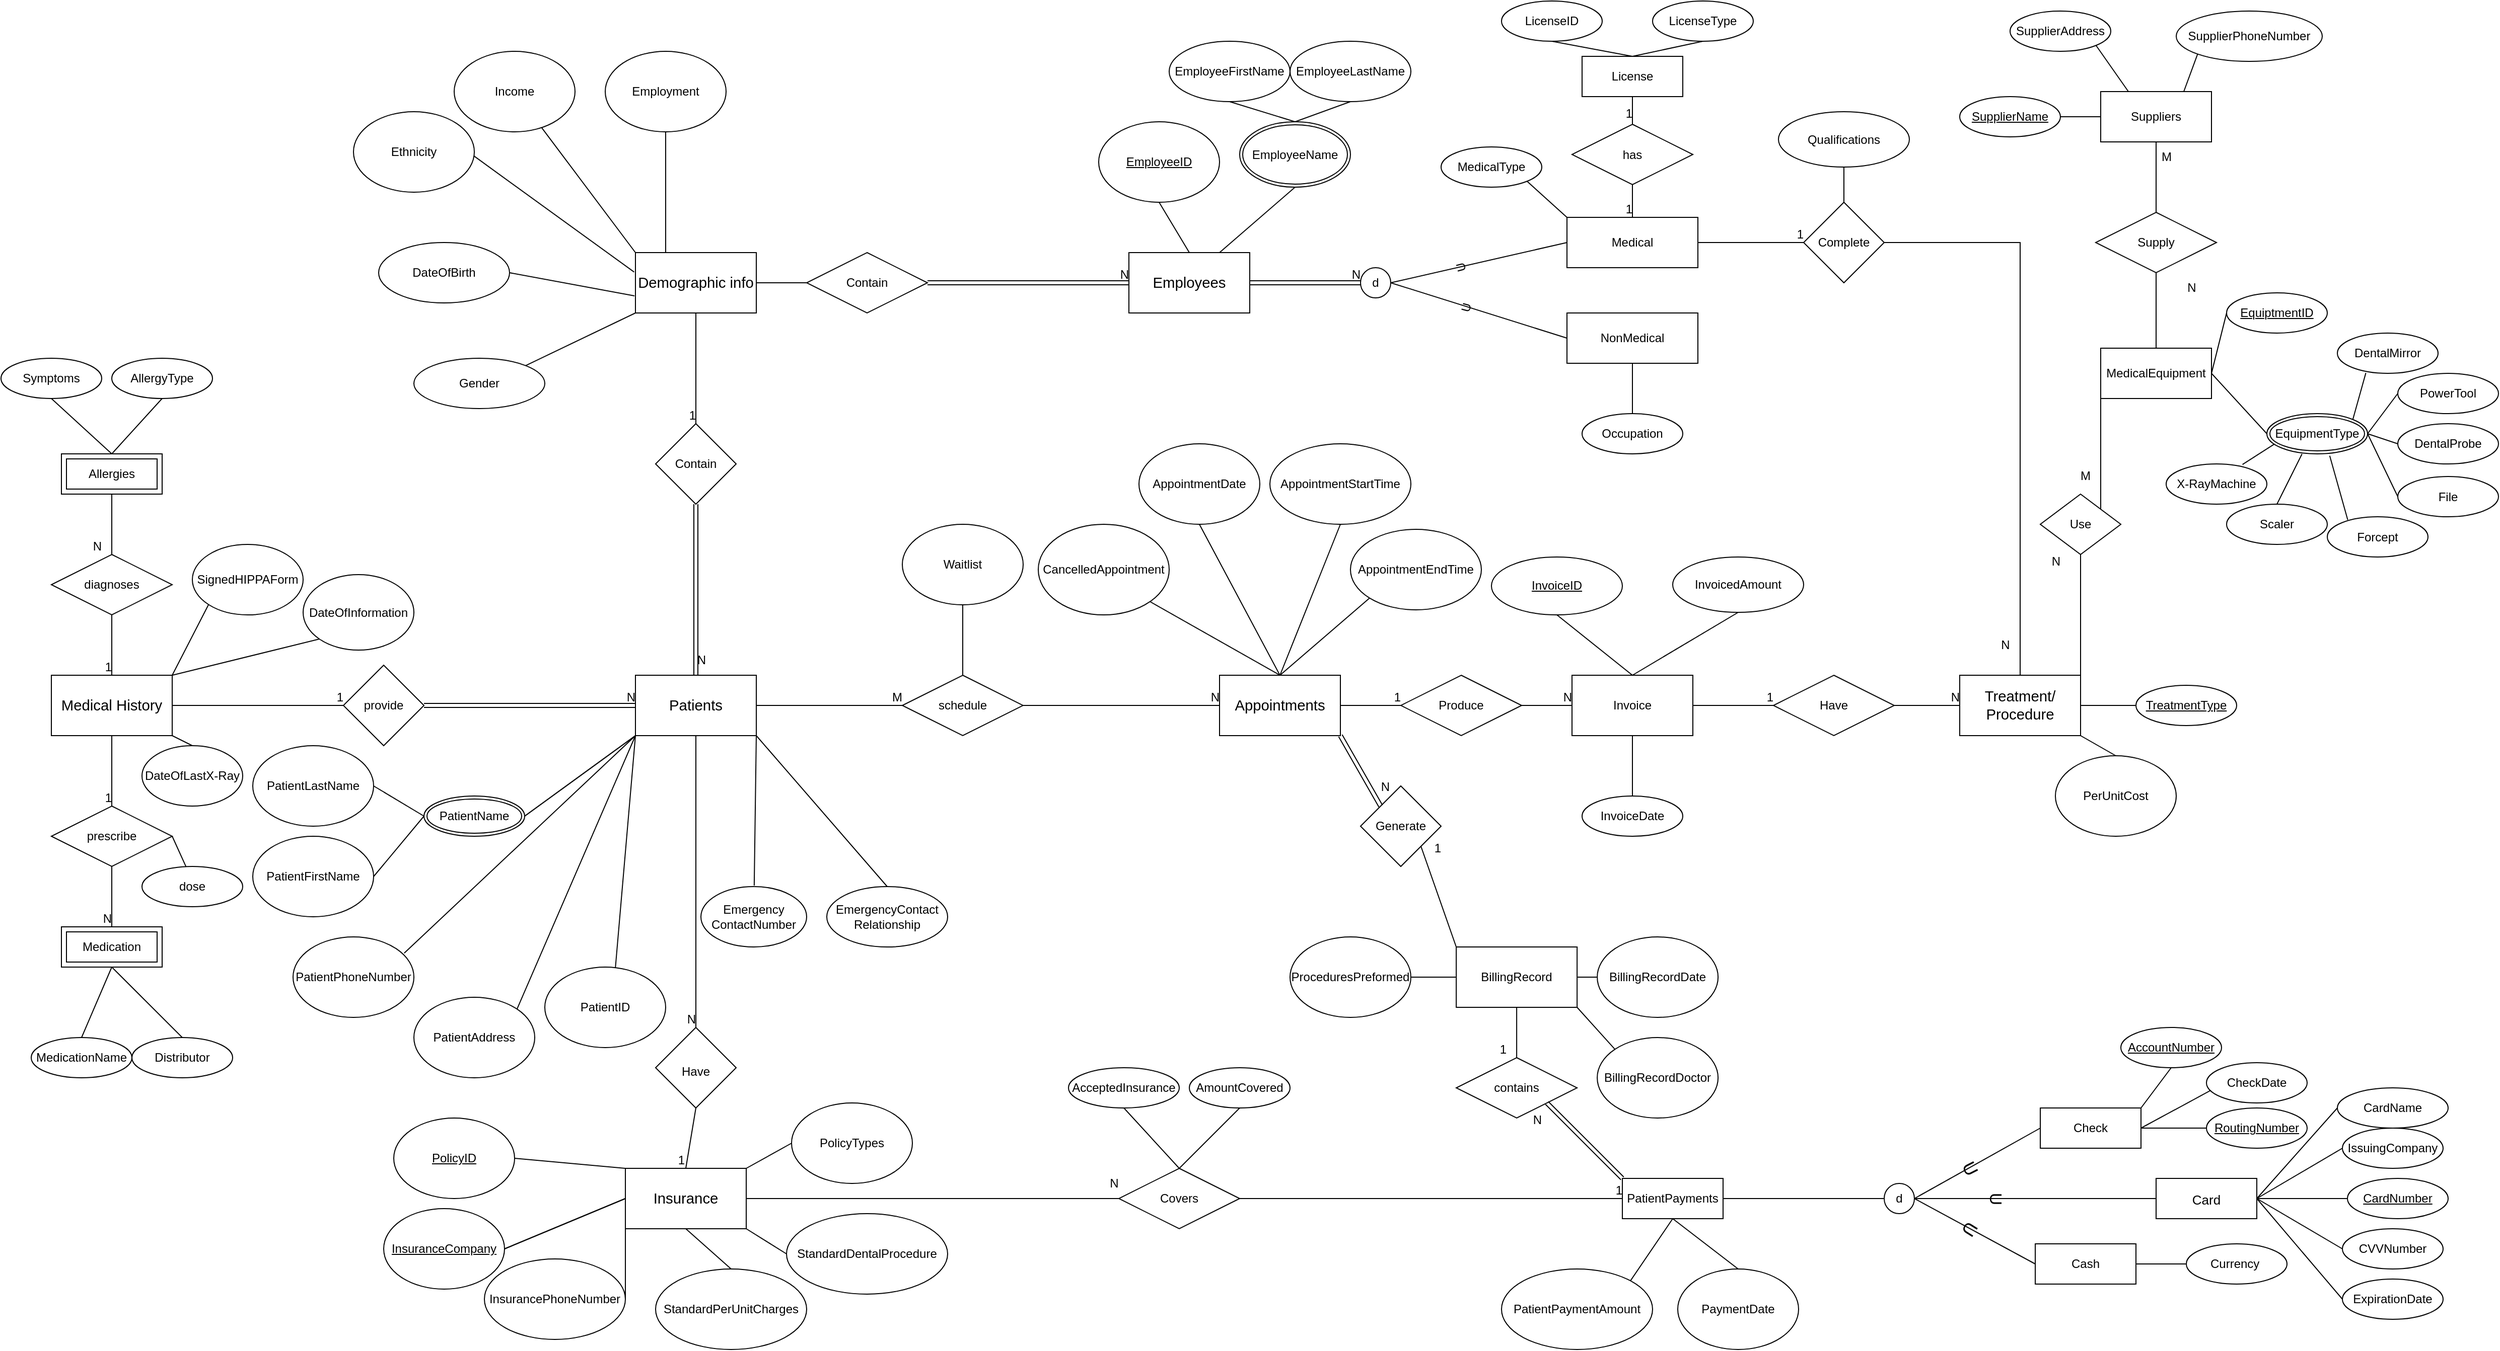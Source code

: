 <mxfile version="20.3.2" type="google"><diagram id="XNeVRAuEQxBpIjV9ki0l" name="Page-1"><mxGraphModel grid="1" page="1" gridSize="10" guides="1" tooltips="1" connect="1" arrows="1" fold="1" pageScale="1" pageWidth="850" pageHeight="1100" math="0" shadow="0"><root><mxCell id="0"/><mxCell id="1" parent="0"/><mxCell id="Wboadj4T-PazOBXBwiMy-1" value="&lt;span id=&quot;docs-internal-guid-2deba07f-7fff-694b-c6c6-927a37789f76&quot;&gt;&lt;span style=&quot;font-size: 11pt; font-family: Arial; background-color: transparent; font-variant-numeric: normal; font-variant-east-asian: normal; vertical-align: baseline;&quot;&gt;Insurance&lt;/span&gt;&lt;/span&gt;" style="rounded=0;whiteSpace=wrap;html=1;" vertex="1" parent="1"><mxGeometry x="-10" y="240" width="120" height="60" as="geometry"/></mxCell><mxCell id="Wboadj4T-PazOBXBwiMy-3" value="&lt;span id=&quot;docs-internal-guid-84dc4f27-7fff-8466-e128-39b437a10801&quot;&gt;&lt;span style=&quot;font-size: 11pt; font-family: Arial; background-color: transparent; font-variant-numeric: normal; font-variant-east-asian: normal; vertical-align: baseline;&quot;&gt;Demographic info&lt;/span&gt;&lt;/span&gt;" style="rounded=0;whiteSpace=wrap;html=1;" vertex="1" parent="1"><mxGeometry y="-670" width="120" height="60" as="geometry"/></mxCell><mxCell id="Wboadj4T-PazOBXBwiMy-4" value="&lt;span id=&quot;docs-internal-guid-60ae7a25-7fff-909a-3f97-960970a767fc&quot;&gt;&lt;span style=&quot;font-size: 11pt; font-family: Arial; background-color: transparent; font-variant-numeric: normal; font-variant-east-asian: normal; vertical-align: baseline;&quot;&gt;Appointments&lt;/span&gt;&lt;/span&gt;" style="rounded=0;whiteSpace=wrap;html=1;" vertex="1" parent="1"><mxGeometry x="580" y="-250" width="120" height="60" as="geometry"/></mxCell><mxCell id="X1ewZ9DYRO1PhnepAith-35" style="edgeStyle=none;curved=1;rounded=0;orthogonalLoop=1;jettySize=auto;html=1;exitX=0;exitY=1;exitDx=0;exitDy=0;endArrow=none;endFill=0;startSize=14;endSize=14;sourcePerimeterSpacing=8;targetPerimeterSpacing=8;entryX=0.583;entryY=0.028;entryDx=0;entryDy=0;entryPerimeter=0;" edge="1" parent="1" source="Wboadj4T-PazOBXBwiMy-5" target="X1ewZ9DYRO1PhnepAith-13"><mxGeometry relative="1" as="geometry"><mxPoint y="10" as="targetPoint"/></mxGeometry></mxCell><mxCell id="X1ewZ9DYRO1PhnepAith-38" style="edgeStyle=none;curved=1;rounded=0;orthogonalLoop=1;jettySize=auto;html=1;exitX=0;exitY=1;exitDx=0;exitDy=0;entryX=1;entryY=0.5;entryDx=0;entryDy=0;endArrow=none;endFill=0;startSize=14;endSize=14;sourcePerimeterSpacing=8;targetPerimeterSpacing=8;" edge="1" parent="1" source="Wboadj4T-PazOBXBwiMy-5"><mxGeometry relative="1" as="geometry"><mxPoint x="-110" y="-110" as="targetPoint"/></mxGeometry></mxCell><mxCell id="Wboadj4T-PazOBXBwiMy-5" value="&lt;span id=&quot;docs-internal-guid-593018cd-7fff-abfd-0c53-e91bd9eb6aa8&quot;&gt;&lt;span style=&quot;font-size: 11pt; font-family: Arial; background-color: transparent; font-variant-numeric: normal; font-variant-east-asian: normal; vertical-align: baseline;&quot;&gt;Patients&lt;/span&gt;&lt;/span&gt;" style="rounded=0;whiteSpace=wrap;html=1;" vertex="1" parent="1"><mxGeometry y="-250" width="120" height="60" as="geometry"/></mxCell><mxCell id="Wboadj4T-PazOBXBwiMy-6" value="&lt;span id=&quot;docs-internal-guid-3d24c2ac-7fff-c4d9-d3c3-9c5d004181a2&quot;&gt;&lt;span style=&quot;font-size: 11pt; font-family: Arial; background-color: transparent; font-variant-numeric: normal; font-variant-east-asian: normal; vertical-align: baseline;&quot;&gt;Employees&lt;/span&gt;&lt;/span&gt;" style="rounded=0;whiteSpace=wrap;html=1;" vertex="1" parent="1"><mxGeometry x="490" y="-670" width="120" height="60" as="geometry"/></mxCell><mxCell id="Wboadj4T-PazOBXBwiMy-8" value="PolicyTypes" style="ellipse;whiteSpace=wrap;html=1;" vertex="1" parent="1"><mxGeometry x="155" y="175" width="120" height="80" as="geometry"/></mxCell><mxCell id="X1ewZ9DYRO1PhnepAith-2" value="&lt;span id=&quot;docs-internal-guid-60ae7a25-7fff-909a-3f97-960970a767fc&quot;&gt;&lt;span style=&quot;font-size: 11pt; font-family: Arial; background-color: transparent; font-variant-numeric: normal; font-variant-east-asian: normal; vertical-align: baseline;&quot;&gt;Medical History&lt;/span&gt;&lt;/span&gt;" style="rounded=0;whiteSpace=wrap;html=1;" vertex="1" parent="1"><mxGeometry x="-580" y="-250" width="120" height="60" as="geometry"/></mxCell><mxCell id="Wboadj4T-PazOBXBwiMy-9" value="StandardDentalProcedure" style="ellipse;whiteSpace=wrap;html=1;" vertex="1" parent="1"><mxGeometry x="150" y="285" width="160" height="80" as="geometry"/></mxCell><mxCell id="Wboadj4T-PazOBXBwiMy-10" value="StandardPerUnitCharges" style="ellipse;whiteSpace=wrap;html=1;" vertex="1" parent="1"><mxGeometry x="20" y="340" width="150" height="80" as="geometry"/></mxCell><mxCell id="Wboadj4T-PazOBXBwiMy-11" value="" style="endArrow=none;html=1;rounded=0;entryX=0;entryY=0.5;entryDx=0;entryDy=0;exitX=1;exitY=0;exitDx=0;exitDy=0;" edge="1" parent="1" source="Wboadj4T-PazOBXBwiMy-1" target="Wboadj4T-PazOBXBwiMy-8"><mxGeometry width="50" height="50" relative="1" as="geometry"><mxPoint x="140" y="260" as="sourcePoint"/><mxPoint x="160" y="250" as="targetPoint"/></mxGeometry></mxCell><mxCell id="Wboadj4T-PazOBXBwiMy-13" value="" style="endArrow=none;html=1;rounded=0;entryX=0.5;entryY=1;entryDx=0;entryDy=0;exitX=0.5;exitY=0;exitDx=0;exitDy=0;" edge="1" parent="1" source="Wboadj4T-PazOBXBwiMy-10" target="Wboadj4T-PazOBXBwiMy-1"><mxGeometry width="50" height="50" relative="1" as="geometry"><mxPoint x="50" y="360" as="sourcePoint"/><mxPoint x="100" y="310" as="targetPoint"/></mxGeometry></mxCell><mxCell id="Wboadj4T-PazOBXBwiMy-14" value="" style="endArrow=none;html=1;rounded=0;entryX=0;entryY=0.5;entryDx=0;entryDy=0;exitX=1;exitY=1;exitDx=0;exitDy=0;" edge="1" parent="1" source="Wboadj4T-PazOBXBwiMy-1" target="Wboadj4T-PazOBXBwiMy-9"><mxGeometry width="50" height="50" relative="1" as="geometry"><mxPoint x="-80" y="440" as="sourcePoint"/><mxPoint x="-30" y="390" as="targetPoint"/></mxGeometry></mxCell><mxCell id="X1ewZ9DYRO1PhnepAith-51" style="edgeStyle=none;curved=1;rounded=0;orthogonalLoop=1;jettySize=auto;html=1;exitX=1;exitY=0.5;exitDx=0;exitDy=0;entryX=0;entryY=1;entryDx=0;entryDy=0;endArrow=none;endFill=0;startSize=14;endSize=14;sourcePerimeterSpacing=8;targetPerimeterSpacing=8;" edge="1" parent="1" source="X1ewZ9DYRO1PhnepAith-4" target="Wboadj4T-PazOBXBwiMy-1"><mxGeometry relative="1" as="geometry"/></mxCell><mxCell id="X1ewZ9DYRO1PhnepAith-4" value="InsurancePhoneNumber" style="ellipse;whiteSpace=wrap;html=1;" vertex="1" parent="1"><mxGeometry x="-150" y="330" width="140" height="80" as="geometry"/></mxCell><mxCell id="Wboadj4T-PazOBXBwiMy-23" value="&lt;u&gt;EmployeeID&lt;/u&gt;" style="ellipse;whiteSpace=wrap;html=1;" vertex="1" parent="1"><mxGeometry x="460" y="-800" width="120" height="80" as="geometry"/></mxCell><mxCell id="Wboadj4T-PazOBXBwiMy-26" value="" style="endArrow=none;html=1;rounded=0;entryX=0.5;entryY=1;entryDx=0;entryDy=0;exitX=0.5;exitY=0;exitDx=0;exitDy=0;" edge="1" parent="1" source="Wboadj4T-PazOBXBwiMy-6" target="Wboadj4T-PazOBXBwiMy-23"><mxGeometry width="50" height="50" relative="1" as="geometry"><mxPoint x="520" y="-660" as="sourcePoint"/><mxPoint x="570" y="-710" as="targetPoint"/></mxGeometry></mxCell><mxCell id="Wboadj4T-PazOBXBwiMy-27" value="" style="endArrow=none;html=1;rounded=0;entryX=0.5;entryY=1;entryDx=0;entryDy=0;exitX=0.75;exitY=0;exitDx=0;exitDy=0;" edge="1" parent="1" source="Wboadj4T-PazOBXBwiMy-6" target="J0600oPq1dKgF3BIbSp6-36"><mxGeometry width="50" height="50" relative="1" as="geometry"><mxPoint x="570" y="-670" as="sourcePoint"/><mxPoint x="650" y="-720.0" as="targetPoint"/></mxGeometry></mxCell><mxCell id="X1ewZ9DYRO1PhnepAith-13" value="PatientID" style="ellipse;whiteSpace=wrap;html=1;" vertex="1" parent="1"><mxGeometry x="-90" y="40" width="120" height="80" as="geometry"/></mxCell><mxCell id="Wboadj4T-PazOBXBwiMy-36" value="DateOfLastX-Ray" style="ellipse;whiteSpace=wrap;html=1;" vertex="1" parent="1"><mxGeometry x="-490" y="-180" width="100" height="60" as="geometry"/></mxCell><mxCell id="Wboadj4T-PazOBXBwiMy-37" value="SignedHIPPAForm" style="ellipse;whiteSpace=wrap;html=1;" vertex="1" parent="1"><mxGeometry x="-440" y="-380" width="110" height="70" as="geometry"/></mxCell><mxCell id="X1ewZ9DYRO1PhnepAith-14" value="PatientFirstName" style="ellipse;whiteSpace=wrap;html=1;" vertex="1" parent="1"><mxGeometry x="-380" y="-90" width="120" height="80" as="geometry"/></mxCell><mxCell id="Wboadj4T-PazOBXBwiMy-42" value="DateOfInformation" style="ellipse;whiteSpace=wrap;html=1;" vertex="1" parent="1"><mxGeometry x="-330" y="-350" width="110" height="75" as="geometry"/></mxCell><mxCell id="X1ewZ9DYRO1PhnepAith-15" value="PatientLastName" style="ellipse;whiteSpace=wrap;html=1;" vertex="1" parent="1"><mxGeometry x="-380" y="-180" width="120" height="80" as="geometry"/></mxCell><mxCell id="X1ewZ9DYRO1PhnepAith-45" style="edgeStyle=none;curved=1;rounded=0;orthogonalLoop=1;jettySize=auto;html=1;exitX=0.92;exitY=0.202;exitDx=0;exitDy=0;entryX=0;entryY=1;entryDx=0;entryDy=0;endArrow=none;endFill=0;startSize=14;endSize=14;sourcePerimeterSpacing=8;targetPerimeterSpacing=8;exitPerimeter=0;" edge="1" parent="1" source="X1ewZ9DYRO1PhnepAith-16" target="Wboadj4T-PazOBXBwiMy-5"><mxGeometry relative="1" as="geometry"/></mxCell><mxCell id="X1ewZ9DYRO1PhnepAith-16" value="PatientPhoneNumber" style="ellipse;whiteSpace=wrap;html=1;" vertex="1" parent="1"><mxGeometry x="-340" y="10" width="120" height="80" as="geometry"/></mxCell><mxCell id="Wboadj4T-PazOBXBwiMy-47" value="" style="endArrow=none;html=1;rounded=0;exitX=0;exitY=1;exitDx=0;exitDy=0;entryX=1;entryY=0;entryDx=0;entryDy=0;" edge="1" parent="1" source="Wboadj4T-PazOBXBwiMy-37" target="X1ewZ9DYRO1PhnepAith-2"><mxGeometry width="50" height="50" relative="1" as="geometry"><mxPoint x="-530" y="100" as="sourcePoint"/><mxPoint x="-480" y="50" as="targetPoint"/></mxGeometry></mxCell><mxCell id="Wboadj4T-PazOBXBwiMy-50" value="" style="endArrow=none;html=1;rounded=0;exitX=0.5;exitY=0;exitDx=0;exitDy=0;entryX=1;entryY=1;entryDx=0;entryDy=0;" edge="1" parent="1" source="Wboadj4T-PazOBXBwiMy-36" target="X1ewZ9DYRO1PhnepAith-2"><mxGeometry width="50" height="50" relative="1" as="geometry"><mxPoint x="-380" y="225" as="sourcePoint"/><mxPoint x="-580" y="-40" as="targetPoint"/></mxGeometry></mxCell><mxCell id="Wboadj4T-PazOBXBwiMy-51" value="" style="endArrow=none;html=1;rounded=0;exitX=0;exitY=1;exitDx=0;exitDy=0;entryX=1;entryY=0;entryDx=0;entryDy=0;" edge="1" parent="1" source="Wboadj4T-PazOBXBwiMy-42" target="X1ewZ9DYRO1PhnepAith-2"><mxGeometry width="50" height="50" relative="1" as="geometry"><mxPoint x="-250" y="225" as="sourcePoint"/><mxPoint x="-290" y="130" as="targetPoint"/></mxGeometry></mxCell><mxCell id="X1ewZ9DYRO1PhnepAith-44" style="edgeStyle=none;curved=1;rounded=0;orthogonalLoop=1;jettySize=auto;html=1;exitX=1;exitY=0;exitDx=0;exitDy=0;entryX=0;entryY=1;entryDx=0;entryDy=0;endArrow=none;endFill=0;startSize=14;endSize=14;sourcePerimeterSpacing=8;targetPerimeterSpacing=8;" edge="1" parent="1" source="X1ewZ9DYRO1PhnepAith-17" target="Wboadj4T-PazOBXBwiMy-5"><mxGeometry relative="1" as="geometry"/></mxCell><mxCell id="X1ewZ9DYRO1PhnepAith-17" value="PatientAddress" style="ellipse;whiteSpace=wrap;html=1;" vertex="1" parent="1"><mxGeometry x="-220" y="70" width="120" height="80" as="geometry"/></mxCell><mxCell id="X1ewZ9DYRO1PhnepAith-18" value="Ethnicity" style="ellipse;whiteSpace=wrap;html=1;" vertex="1" parent="1"><mxGeometry x="-280" y="-810" width="120" height="80" as="geometry"/></mxCell><mxCell id="X1ewZ9DYRO1PhnepAith-19" value="Gender" style="ellipse;whiteSpace=wrap;html=1;" vertex="1" parent="1"><mxGeometry x="-220" y="-565" width="130" height="50" as="geometry"/></mxCell><mxCell id="X1ewZ9DYRO1PhnepAith-21" value="AppointmentStartTime" style="ellipse;whiteSpace=wrap;html=1;" vertex="1" parent="1"><mxGeometry x="630" y="-480" width="140" height="80" as="geometry"/></mxCell><mxCell id="X1ewZ9DYRO1PhnepAith-22" value="AppointmentEndTime" style="ellipse;whiteSpace=wrap;html=1;" vertex="1" parent="1"><mxGeometry x="710" y="-395" width="130" height="80" as="geometry"/></mxCell><mxCell id="X1ewZ9DYRO1PhnepAith-23" value="AppointmentDate" style="ellipse;whiteSpace=wrap;html=1;" vertex="1" parent="1"><mxGeometry x="500" y="-480" width="120" height="80" as="geometry"/></mxCell><mxCell id="X1ewZ9DYRO1PhnepAith-25" value="Waitlist" style="ellipse;whiteSpace=wrap;html=1;" vertex="1" parent="1"><mxGeometry x="265" y="-400" width="120" height="80" as="geometry"/></mxCell><mxCell id="Wboadj4T-PazOBXBwiMy-54" value="Employment" style="ellipse;whiteSpace=wrap;html=1;" vertex="1" parent="1"><mxGeometry x="-30" y="-870" width="120" height="80" as="geometry"/></mxCell><mxCell id="Wboadj4T-PazOBXBwiMy-55" value="Income" style="ellipse;whiteSpace=wrap;html=1;" vertex="1" parent="1"><mxGeometry x="-180" y="-870" width="120" height="80" as="geometry"/></mxCell><mxCell id="X1ewZ9DYRO1PhnepAith-31" style="edgeStyle=none;curved=1;rounded=0;orthogonalLoop=1;jettySize=auto;html=1;exitX=1;exitY=1;exitDx=0;exitDy=0;entryX=0.5;entryY=0;entryDx=0;entryDy=0;endArrow=none;startSize=14;endSize=14;sourcePerimeterSpacing=8;targetPerimeterSpacing=8;endFill=0;" edge="1" parent="1" source="X1ewZ9DYRO1PhnepAith-27" target="X1ewZ9DYRO1PhnepAith-28"><mxGeometry relative="1" as="geometry"/></mxCell><mxCell id="X1ewZ9DYRO1PhnepAith-27" value="&lt;span id=&quot;docs-internal-guid-60ae7a25-7fff-909a-3f97-960970a767fc&quot;&gt;&lt;span style=&quot;font-size: 11pt; font-family: Arial; background-color: transparent; font-variant-numeric: normal; font-variant-east-asian: normal; vertical-align: baseline;&quot;&gt;Treatment/ Procedure&lt;/span&gt;&lt;/span&gt;" style="rounded=0;whiteSpace=wrap;html=1;" vertex="1" parent="1"><mxGeometry x="1315" y="-250" width="120" height="60" as="geometry"/></mxCell><mxCell id="Wboadj4T-PazOBXBwiMy-59" value="provide" style="rhombus;whiteSpace=wrap;html=1;" vertex="1" parent="1"><mxGeometry x="-290" y="-260" width="80" height="80" as="geometry"/></mxCell><mxCell id="X1ewZ9DYRO1PhnepAith-28" value="PerUnitCost" style="ellipse;whiteSpace=wrap;html=1;" vertex="1" parent="1"><mxGeometry x="1410" y="-170" width="120" height="80" as="geometry"/></mxCell><mxCell id="Wboadj4T-PazOBXBwiMy-66" value="" style="endArrow=none;html=1;rounded=0;entryX=0.25;entryY=0;entryDx=0;entryDy=0;exitX=0.5;exitY=1;exitDx=0;exitDy=0;" edge="1" parent="1" source="Wboadj4T-PazOBXBwiMy-54" target="Wboadj4T-PazOBXBwiMy-3"><mxGeometry width="50" height="50" relative="1" as="geometry"><mxPoint x="-335" y="-615" as="sourcePoint"/><mxPoint x="-285" y="-665" as="targetPoint"/></mxGeometry></mxCell><mxCell id="Wboadj4T-PazOBXBwiMy-67" value="" style="endArrow=none;html=1;rounded=0;exitX=1;exitY=0.5;exitDx=0;exitDy=0;entryX=-0.008;entryY=0.717;entryDx=0;entryDy=0;entryPerimeter=0;" edge="1" parent="1" source="3_N57sFxWcO2S-vpvTxl-68" target="Wboadj4T-PazOBXBwiMy-3"><mxGeometry width="50" height="50" relative="1" as="geometry"><mxPoint x="-570" y="-545" as="sourcePoint"/><mxPoint x="-520" y="-595" as="targetPoint"/></mxGeometry></mxCell><mxCell id="Wboadj4T-PazOBXBwiMy-68" value="" style="endArrow=none;html=1;rounded=0;exitX=1;exitY=0;exitDx=0;exitDy=0;entryX=0;entryY=1;entryDx=0;entryDy=0;" edge="1" parent="1" source="X1ewZ9DYRO1PhnepAith-19" target="Wboadj4T-PazOBXBwiMy-3"><mxGeometry width="50" height="50" relative="1" as="geometry"><mxPoint x="-73.6" y="-524.24" as="sourcePoint"/><mxPoint x="-625" y="-575" as="targetPoint"/></mxGeometry></mxCell><mxCell id="Wboadj4T-PazOBXBwiMy-69" value="" style="endArrow=none;html=1;rounded=0;exitX=0.995;exitY=0.548;exitDx=0;exitDy=0;entryX=-0.011;entryY=0.322;entryDx=0;entryDy=0;exitPerimeter=0;entryPerimeter=0;" edge="1" parent="1" source="X1ewZ9DYRO1PhnepAith-18" target="Wboadj4T-PazOBXBwiMy-3"><mxGeometry width="50" height="50" relative="1" as="geometry"><mxPoint x="-705" y="-555" as="sourcePoint"/><mxPoint x="-655" y="-605" as="targetPoint"/></mxGeometry></mxCell><mxCell id="Wboadj4T-PazOBXBwiMy-70" value="" style="endArrow=none;html=1;rounded=0;exitX=0;exitY=0;exitDx=0;exitDy=0;" edge="1" parent="1" source="Wboadj4T-PazOBXBwiMy-3" target="Wboadj4T-PazOBXBwiMy-55"><mxGeometry width="50" height="50" relative="1" as="geometry"><mxPoint x="-415" y="-660" as="sourcePoint"/><mxPoint x="-365" y="-710" as="targetPoint"/></mxGeometry></mxCell><mxCell id="Xr4MgSjmBOP_jRvf_w-b-31" value="schedule" style="shape=rhombus;perimeter=rhombusPerimeter;whiteSpace=wrap;html=1;align=center;" vertex="1" parent="1"><mxGeometry x="265" y="-250" width="120" height="60" as="geometry"/></mxCell><mxCell id="Xr4MgSjmBOP_jRvf_w-b-34" value="" style="endArrow=none;html=1;rounded=0;exitX=1;exitY=0.5;exitDx=0;exitDy=0;entryX=0;entryY=0.5;entryDx=0;entryDy=0;" edge="1" parent="1" source="Xr4MgSjmBOP_jRvf_w-b-31" target="Wboadj4T-PazOBXBwiMy-4"><mxGeometry relative="1" as="geometry"><mxPoint x="330" y="-350" as="sourcePoint"/><mxPoint x="490" y="-350" as="targetPoint"/></mxGeometry></mxCell><mxCell id="Xr4MgSjmBOP_jRvf_w-b-35" value="N" style="resizable=0;html=1;align=right;verticalAlign=bottom;" connectable="0" vertex="1" parent="Xr4MgSjmBOP_jRvf_w-b-34"><mxGeometry x="1" relative="1" as="geometry"/></mxCell><mxCell id="Xr4MgSjmBOP_jRvf_w-b-37" value="" style="endArrow=none;html=1;rounded=0;exitX=0.5;exitY=1;exitDx=0;exitDy=0;entryX=0.5;entryY=0;entryDx=0;entryDy=0;" edge="1" parent="1" source="X1ewZ9DYRO1PhnepAith-21" target="Wboadj4T-PazOBXBwiMy-4"><mxGeometry relative="1" as="geometry"><mxPoint x="440" y="-100" as="sourcePoint"/><mxPoint x="600" y="-100" as="targetPoint"/></mxGeometry></mxCell><mxCell id="Xr4MgSjmBOP_jRvf_w-b-38" value="" style="endArrow=none;html=1;rounded=0;exitX=0;exitY=1;exitDx=0;exitDy=0;entryX=0.5;entryY=0;entryDx=0;entryDy=0;" edge="1" parent="1" source="X1ewZ9DYRO1PhnepAith-22" target="Wboadj4T-PazOBXBwiMy-4"><mxGeometry relative="1" as="geometry"><mxPoint x="330" y="-120" as="sourcePoint"/><mxPoint x="650" y="-300" as="targetPoint"/></mxGeometry></mxCell><mxCell id="Xr4MgSjmBOP_jRvf_w-b-39" value="" style="endArrow=none;html=1;rounded=0;entryX=0.5;entryY=1;entryDx=0;entryDy=0;exitX=0.5;exitY=0;exitDx=0;exitDy=0;" edge="1" parent="1" source="Wboadj4T-PazOBXBwiMy-4" target="X1ewZ9DYRO1PhnepAith-23"><mxGeometry relative="1" as="geometry"><mxPoint x="260" y="-90" as="sourcePoint"/><mxPoint x="420" y="-90" as="targetPoint"/></mxGeometry></mxCell><mxCell id="Xr4MgSjmBOP_jRvf_w-b-40" value="Have" style="shape=rhombus;perimeter=rhombusPerimeter;whiteSpace=wrap;html=1;align=center;" vertex="1" parent="1"><mxGeometry x="1130" y="-250" width="120" height="60" as="geometry"/></mxCell><mxCell id="Wboadj4T-PazOBXBwiMy-71" value="&lt;span style=&quot;font-size: 12px;&quot;&gt;Have&lt;/span&gt;" style="rhombus;whiteSpace=wrap;html=1;fontSize=20;" vertex="1" parent="1"><mxGeometry x="20" y="100" width="80" height="80" as="geometry"/></mxCell><mxCell id="Xr4MgSjmBOP_jRvf_w-b-43" value="" style="endArrow=none;html=1;rounded=0;entryX=0;entryY=0.5;entryDx=0;entryDy=0;exitX=1;exitY=0.5;exitDx=0;exitDy=0;" edge="1" parent="1" source="Xr4MgSjmBOP_jRvf_w-b-40" target="X1ewZ9DYRO1PhnepAith-27"><mxGeometry relative="1" as="geometry"><mxPoint x="1260" y="-220" as="sourcePoint"/><mxPoint x="990" y="-110" as="targetPoint"/></mxGeometry></mxCell><mxCell id="Xr4MgSjmBOP_jRvf_w-b-44" value="N" style="resizable=0;html=1;align=right;verticalAlign=bottom;" connectable="0" vertex="1" parent="Xr4MgSjmBOP_jRvf_w-b-43"><mxGeometry x="1" relative="1" as="geometry"/></mxCell><mxCell id="X1ewZ9DYRO1PhnepAith-52" style="edgeStyle=none;curved=1;rounded=0;orthogonalLoop=1;jettySize=auto;html=1;exitX=1;exitY=0.5;exitDx=0;exitDy=0;entryX=0;entryY=0.5;entryDx=0;entryDy=0;endArrow=none;endFill=0;startSize=14;endSize=14;sourcePerimeterSpacing=8;targetPerimeterSpacing=8;" edge="1" parent="1" source="X1ewZ9DYRO1PhnepAith-49" target="Wboadj4T-PazOBXBwiMy-1"><mxGeometry relative="1" as="geometry"/></mxCell><mxCell id="X1ewZ9DYRO1PhnepAith-49" value="&lt;u&gt;InsuranceCompany&lt;/u&gt;" style="ellipse;whiteSpace=wrap;html=1;" vertex="1" parent="1"><mxGeometry x="-250" y="280" width="120" height="80" as="geometry"/></mxCell><mxCell id="X1ewZ9DYRO1PhnepAith-50" value="&lt;u&gt;PolicyID&lt;/u&gt;" style="ellipse;whiteSpace=wrap;html=1;" vertex="1" parent="1"><mxGeometry x="-240" y="190" width="120" height="80" as="geometry"/></mxCell><mxCell id="Wboadj4T-PazOBXBwiMy-74" value="" style="endArrow=none;html=1;rounded=0;fontSize=20;exitX=1;exitY=0.5;exitDx=0;exitDy=0;entryX=0;entryY=0.5;entryDx=0;entryDy=0;" edge="1" parent="1" source="X1ewZ9DYRO1PhnepAith-49" target="Wboadj4T-PazOBXBwiMy-1"><mxGeometry width="50" height="50" relative="1" as="geometry"><mxPoint x="80" y="240" as="sourcePoint"/><mxPoint x="130" y="190" as="targetPoint"/></mxGeometry></mxCell><mxCell id="Wboadj4T-PazOBXBwiMy-75" value="" style="endArrow=none;html=1;rounded=0;fontSize=20;exitX=1;exitY=0.5;exitDx=0;exitDy=0;entryX=0;entryY=0;entryDx=0;entryDy=0;" edge="1" parent="1" source="X1ewZ9DYRO1PhnepAith-50" target="Wboadj4T-PazOBXBwiMy-1"><mxGeometry width="50" height="50" relative="1" as="geometry"><mxPoint x="80" y="240" as="sourcePoint"/><mxPoint x="130" y="190" as="targetPoint"/></mxGeometry></mxCell><mxCell id="Xr4MgSjmBOP_jRvf_w-b-46" value="CancelledAppointment" style="ellipse;whiteSpace=wrap;html=1;align=center;" vertex="1" parent="1"><mxGeometry x="400" y="-400" width="130" height="90" as="geometry"/></mxCell><mxCell id="X1ewZ9DYRO1PhnepAith-53" value="InvoicedAmount" style="ellipse;whiteSpace=wrap;html=1;" vertex="1" parent="1"><mxGeometry x="1030" y="-367.5" width="130" height="55" as="geometry"/></mxCell><mxCell id="5F18TxNdvpnN-0vzk_Pb-4" value="" style="endArrow=none;html=1;rounded=0;fontSize=12;exitX=0.5;exitY=0;exitDx=0;exitDy=0;entryX=0.5;entryY=1;entryDx=0;entryDy=0;" edge="1" parent="1" source="Xr4MgSjmBOP_jRvf_w-b-31" target="X1ewZ9DYRO1PhnepAith-25"><mxGeometry width="50" height="50" relative="1" as="geometry"><mxPoint x="335" y="-265" as="sourcePoint"/><mxPoint x="385" y="-315" as="targetPoint"/></mxGeometry></mxCell><mxCell id="5F18TxNdvpnN-0vzk_Pb-8" value="Generate" style="rhombus;whiteSpace=wrap;html=1;fontSize=12;" vertex="1" parent="1"><mxGeometry x="720" y="-140" width="80" height="80" as="geometry"/></mxCell><mxCell id="5F18TxNdvpnN-0vzk_Pb-9" value="BillingRecord" style="rounded=0;whiteSpace=wrap;html=1;fontSize=12;" vertex="1" parent="1"><mxGeometry x="815.05" y="20" width="120" height="60" as="geometry"/></mxCell><mxCell id="5F18TxNdvpnN-0vzk_Pb-13" value="BillingRecordDate" style="ellipse;whiteSpace=wrap;html=1;fontSize=12;" vertex="1" parent="1"><mxGeometry x="955.05" y="10" width="120" height="80" as="geometry"/></mxCell><mxCell id="5F18TxNdvpnN-0vzk_Pb-15" value="ProceduresPreformed" style="ellipse;whiteSpace=wrap;html=1;fontSize=12;" vertex="1" parent="1"><mxGeometry x="650.0" y="10" width="120" height="80" as="geometry"/></mxCell><mxCell id="5F18TxNdvpnN-0vzk_Pb-16" value="BillingRecordDoctor" style="ellipse;whiteSpace=wrap;html=1;fontSize=12;" vertex="1" parent="1"><mxGeometry x="955.05" y="110" width="120" height="80" as="geometry"/></mxCell><mxCell id="5F18TxNdvpnN-0vzk_Pb-19" value="" style="endArrow=none;html=1;rounded=0;fontSize=12;entryX=0;entryY=0.5;entryDx=0;entryDy=0;exitX=1;exitY=0.5;exitDx=0;exitDy=0;" edge="1" parent="1" source="5F18TxNdvpnN-0vzk_Pb-9" target="5F18TxNdvpnN-0vzk_Pb-13"><mxGeometry width="50" height="50" relative="1" as="geometry"><mxPoint x="745.05" y="-30" as="sourcePoint"/><mxPoint x="795.05" y="-80" as="targetPoint"/></mxGeometry></mxCell><mxCell id="5F18TxNdvpnN-0vzk_Pb-21" value="" style="endArrow=none;html=1;rounded=0;fontSize=12;entryX=0;entryY=0;entryDx=0;entryDy=0;exitX=1;exitY=1;exitDx=0;exitDy=0;" edge="1" parent="1" source="5F18TxNdvpnN-0vzk_Pb-9" target="5F18TxNdvpnN-0vzk_Pb-16"><mxGeometry width="50" height="50" relative="1" as="geometry"><mxPoint x="850.05" y="-30" as="sourcePoint"/><mxPoint x="900.05" y="-80" as="targetPoint"/></mxGeometry></mxCell><mxCell id="5F18TxNdvpnN-0vzk_Pb-22" value="" style="endArrow=none;html=1;rounded=0;fontSize=12;entryX=1;entryY=0.5;entryDx=0;entryDy=0;exitX=0;exitY=0.5;exitDx=0;exitDy=0;" edge="1" parent="1" source="5F18TxNdvpnN-0vzk_Pb-9" target="5F18TxNdvpnN-0vzk_Pb-15"><mxGeometry width="50" height="50" relative="1" as="geometry"><mxPoint x="745.05" y="-30" as="sourcePoint"/><mxPoint x="795.05" y="-80" as="targetPoint"/></mxGeometry></mxCell><mxCell id="5F18TxNdvpnN-0vzk_Pb-25" value="" style="endArrow=none;html=1;rounded=0;fontSize=12;exitX=0.5;exitY=0;exitDx=0;exitDy=0;entryX=0.5;entryY=1;entryDx=0;entryDy=0;" edge="1" parent="1" source="5F18TxNdvpnN-0vzk_Pb-28" target="3_N57sFxWcO2S-vpvTxl-19"><mxGeometry width="50" height="50" relative="1" as="geometry"><mxPoint x="960" y="390" as="sourcePoint"/><mxPoint x="1010" y="340" as="targetPoint"/></mxGeometry></mxCell><mxCell id="5F18TxNdvpnN-0vzk_Pb-26" value="" style="endArrow=none;html=1;rounded=0;fontSize=12;entryX=1;entryY=0;entryDx=0;entryDy=0;exitX=0.5;exitY=1;exitDx=0;exitDy=0;" edge="1" parent="1" source="3_N57sFxWcO2S-vpvTxl-19" target="5F18TxNdvpnN-0vzk_Pb-27"><mxGeometry width="50" height="50" relative="1" as="geometry"><mxPoint x="830" y="300" as="sourcePoint"/><mxPoint x="950" y="210" as="targetPoint"/></mxGeometry></mxCell><mxCell id="5F18TxNdvpnN-0vzk_Pb-27" value="PatientPaymentAmount" style="ellipse;whiteSpace=wrap;html=1;fontSize=12;" vertex="1" parent="1"><mxGeometry x="860" y="340" width="150" height="80" as="geometry"/></mxCell><mxCell id="5F18TxNdvpnN-0vzk_Pb-28" value="PaymentDate" style="ellipse;whiteSpace=wrap;html=1;fontSize=12;" vertex="1" parent="1"><mxGeometry x="1035" y="340" width="120" height="80" as="geometry"/></mxCell><mxCell id="0LRgzkbcRR1dOahe89mI-2" value="Contain" style="rhombus;whiteSpace=wrap;html=1;" vertex="1" parent="1"><mxGeometry x="20" y="-500" width="80" height="80" as="geometry"/></mxCell><mxCell id="TxDE3ckNoPazkrGohjis-1" value="Invoice" style="rounded=0;whiteSpace=wrap;html=1;" vertex="1" parent="1"><mxGeometry x="930" y="-250" width="120" height="60" as="geometry"/></mxCell><mxCell id="TxDE3ckNoPazkrGohjis-2" value="Produce" style="shape=rhombus;perimeter=rhombusPerimeter;whiteSpace=wrap;html=1;align=center;" vertex="1" parent="1"><mxGeometry x="760" y="-250" width="120" height="60" as="geometry"/></mxCell><mxCell id="TxDE3ckNoPazkrGohjis-3" value="" style="endArrow=none;html=1;rounded=0;exitX=1;exitY=0.5;exitDx=0;exitDy=0;entryX=0;entryY=0.5;entryDx=0;entryDy=0;" edge="1" parent="1" source="Wboadj4T-PazOBXBwiMy-4" target="TxDE3ckNoPazkrGohjis-2"><mxGeometry relative="1" as="geometry"><mxPoint x="850" y="-170" as="sourcePoint"/><mxPoint x="1010" y="-170" as="targetPoint"/></mxGeometry></mxCell><mxCell id="TxDE3ckNoPazkrGohjis-4" value="1" style="resizable=0;html=1;align=right;verticalAlign=bottom;" connectable="0" vertex="1" parent="TxDE3ckNoPazkrGohjis-3"><mxGeometry x="1" relative="1" as="geometry"/></mxCell><mxCell id="TxDE3ckNoPazkrGohjis-5" value="" style="endArrow=none;html=1;rounded=0;exitX=1;exitY=0.5;exitDx=0;exitDy=0;entryX=0;entryY=0.5;entryDx=0;entryDy=0;" edge="1" parent="1" source="TxDE3ckNoPazkrGohjis-2" target="TxDE3ckNoPazkrGohjis-1"><mxGeometry relative="1" as="geometry"><mxPoint x="970" y="-110" as="sourcePoint"/><mxPoint x="1130" y="-110" as="targetPoint"/></mxGeometry></mxCell><mxCell id="TxDE3ckNoPazkrGohjis-6" value="N" style="resizable=0;html=1;align=right;verticalAlign=bottom;" connectable="0" vertex="1" parent="TxDE3ckNoPazkrGohjis-5"><mxGeometry x="1" relative="1" as="geometry"/></mxCell><mxCell id="TxDE3ckNoPazkrGohjis-7" value="" style="endArrow=none;html=1;rounded=0;exitX=1;exitY=0.5;exitDx=0;exitDy=0;entryX=0;entryY=0.5;entryDx=0;entryDy=0;" edge="1" parent="1" source="TxDE3ckNoPazkrGohjis-1" target="Xr4MgSjmBOP_jRvf_w-b-40"><mxGeometry relative="1" as="geometry"><mxPoint x="1070" y="-140" as="sourcePoint"/><mxPoint x="1230" y="-140" as="targetPoint"/></mxGeometry></mxCell><mxCell id="TxDE3ckNoPazkrGohjis-8" value="1" style="resizable=0;html=1;align=right;verticalAlign=bottom;" connectable="0" vertex="1" parent="TxDE3ckNoPazkrGohjis-7"><mxGeometry x="1" relative="1" as="geometry"/></mxCell><mxCell id="TxDE3ckNoPazkrGohjis-10" value="" style="endArrow=none;html=1;rounded=0;exitX=1;exitY=1;exitDx=0;exitDy=0;entryX=0.5;entryY=0;entryDx=0;entryDy=0;" edge="1" parent="1" source="Xr4MgSjmBOP_jRvf_w-b-46" target="Wboadj4T-PazOBXBwiMy-4"><mxGeometry relative="1" as="geometry"><mxPoint x="640" y="-60" as="sourcePoint"/><mxPoint x="800" y="-60" as="targetPoint"/></mxGeometry></mxCell><mxCell id="TxDE3ckNoPazkrGohjis-11" value="" style="endArrow=none;html=1;rounded=0;exitX=0.5;exitY=1;exitDx=0;exitDy=0;entryX=0.5;entryY=0;entryDx=0;entryDy=0;" edge="1" parent="1" source="JHqNakkTWU2vTqXMhyrq-40" target="TxDE3ckNoPazkrGohjis-1"><mxGeometry relative="1" as="geometry"><mxPoint x="952.5" y="-320" as="sourcePoint"/><mxPoint x="800" y="-60" as="targetPoint"/></mxGeometry></mxCell><mxCell id="TxDE3ckNoPazkrGohjis-12" value="" style="endArrow=none;html=1;rounded=0;exitX=0.5;exitY=1;exitDx=0;exitDy=0;entryX=0.5;entryY=0;entryDx=0;entryDy=0;" edge="1" parent="1" source="X1ewZ9DYRO1PhnepAith-53" target="TxDE3ckNoPazkrGohjis-1"><mxGeometry relative="1" as="geometry"><mxPoint x="640" y="-60" as="sourcePoint"/><mxPoint x="800" y="-60" as="targetPoint"/></mxGeometry></mxCell><mxCell id="TxDE3ckNoPazkrGohjis-13" value="InvoiceDate" style="ellipse;whiteSpace=wrap;html=1;align=center;" vertex="1" parent="1"><mxGeometry x="940" y="-130" width="100" height="40" as="geometry"/></mxCell><mxCell id="TxDE3ckNoPazkrGohjis-14" value="" style="endArrow=none;html=1;rounded=0;exitX=0.5;exitY=1;exitDx=0;exitDy=0;entryX=0.5;entryY=0;entryDx=0;entryDy=0;" edge="1" parent="1" source="TxDE3ckNoPazkrGohjis-1" target="TxDE3ckNoPazkrGohjis-13"><mxGeometry relative="1" as="geometry"><mxPoint x="640" y="-60" as="sourcePoint"/><mxPoint x="800" y="-60" as="targetPoint"/></mxGeometry></mxCell><mxCell id="JHqNakkTWU2vTqXMhyrq-3" value="" style="shape=link;html=1;rounded=0;exitX=0.5;exitY=1;exitDx=0;exitDy=0;entryX=0.5;entryY=0;entryDx=0;entryDy=0;" edge="1" parent="1" source="0LRgzkbcRR1dOahe89mI-2" target="Wboadj4T-PazOBXBwiMy-5"><mxGeometry relative="1" as="geometry"><mxPoint x="390" y="-570" as="sourcePoint"/><mxPoint x="20" y="-662.5" as="targetPoint"/><Array as="points"/></mxGeometry></mxCell><mxCell id="JHqNakkTWU2vTqXMhyrq-4" value="N" style="resizable=0;html=1;align=right;verticalAlign=bottom;" connectable="0" vertex="1" parent="JHqNakkTWU2vTqXMhyrq-3"><mxGeometry x="1" relative="1" as="geometry"><mxPoint x="10" y="-7" as="offset"/></mxGeometry></mxCell><mxCell id="JHqNakkTWU2vTqXMhyrq-5" value="" style="endArrow=none;html=1;rounded=0;exitX=0.5;exitY=1;exitDx=0;exitDy=0;entryX=0.5;entryY=0;entryDx=0;entryDy=0;" edge="1" parent="1" source="Wboadj4T-PazOBXBwiMy-3" target="0LRgzkbcRR1dOahe89mI-2"><mxGeometry relative="1" as="geometry"><mxPoint x="160" y="-590" as="sourcePoint"/><mxPoint x="320" y="-590" as="targetPoint"/></mxGeometry></mxCell><mxCell id="JHqNakkTWU2vTqXMhyrq-6" value="1" style="resizable=0;html=1;align=right;verticalAlign=bottom;" connectable="0" vertex="1" parent="JHqNakkTWU2vTqXMhyrq-5"><mxGeometry x="1" relative="1" as="geometry"/></mxCell><mxCell id="JHqNakkTWU2vTqXMhyrq-21" value="" style="shape=link;html=1;rounded=0;exitX=1;exitY=0.5;exitDx=0;exitDy=0;entryX=0;entryY=0.5;entryDx=0;entryDy=0;" edge="1" parent="1" source="Wboadj4T-PazOBXBwiMy-59" target="Wboadj4T-PazOBXBwiMy-5"><mxGeometry relative="1" as="geometry"><mxPoint x="-200" y="-220.34" as="sourcePoint"/><mxPoint x="-40" y="-220.34" as="targetPoint"/></mxGeometry></mxCell><mxCell id="JHqNakkTWU2vTqXMhyrq-22" value="N" style="resizable=0;html=1;align=right;verticalAlign=bottom;" connectable="0" vertex="1" parent="JHqNakkTWU2vTqXMhyrq-21"><mxGeometry x="1" relative="1" as="geometry"/></mxCell><mxCell id="JHqNakkTWU2vTqXMhyrq-25" value="" style="endArrow=none;html=1;rounded=0;exitX=1;exitY=0.5;exitDx=0;exitDy=0;entryX=0;entryY=0.5;entryDx=0;entryDy=0;" edge="1" parent="1" source="X1ewZ9DYRO1PhnepAith-2" target="Wboadj4T-PazOBXBwiMy-59"><mxGeometry relative="1" as="geometry"><mxPoint x="-450" y="-220" as="sourcePoint"/><mxPoint x="-300" y="-220.34" as="targetPoint"/></mxGeometry></mxCell><mxCell id="JHqNakkTWU2vTqXMhyrq-26" value="1" style="resizable=0;html=1;align=right;verticalAlign=bottom;" connectable="0" vertex="1" parent="JHqNakkTWU2vTqXMhyrq-25"><mxGeometry x="1" relative="1" as="geometry"/></mxCell><mxCell id="JHqNakkTWU2vTqXMhyrq-27" value="" style="endArrow=none;html=1;rounded=0;exitX=1;exitY=0.5;exitDx=0;exitDy=0;entryX=0;entryY=0.5;entryDx=0;entryDy=0;" edge="1" parent="1" source="Wboadj4T-PazOBXBwiMy-5" target="Xr4MgSjmBOP_jRvf_w-b-31"><mxGeometry relative="1" as="geometry"><mxPoint x="130" y="-220" as="sourcePoint"/><mxPoint x="250" y="-210" as="targetPoint"/></mxGeometry></mxCell><mxCell id="JHqNakkTWU2vTqXMhyrq-28" value="M" style="resizable=0;html=1;align=right;verticalAlign=bottom;" connectable="0" vertex="1" parent="JHqNakkTWU2vTqXMhyrq-27"><mxGeometry x="1" relative="1" as="geometry"/></mxCell><mxCell id="JHqNakkTWU2vTqXMhyrq-31" value="" style="endArrow=none;html=1;rounded=0;exitX=0.5;exitY=1;exitDx=0;exitDy=0;entryX=0.5;entryY=0;entryDx=0;entryDy=0;" edge="1" parent="1" source="Wboadj4T-PazOBXBwiMy-71" target="Wboadj4T-PazOBXBwiMy-1"><mxGeometry relative="1" as="geometry"><mxPoint x="50" y="160" as="sourcePoint"/><mxPoint x="210" y="160" as="targetPoint"/></mxGeometry></mxCell><mxCell id="JHqNakkTWU2vTqXMhyrq-32" value="1" style="resizable=0;html=1;align=right;verticalAlign=bottom;" connectable="0" vertex="1" parent="JHqNakkTWU2vTqXMhyrq-31"><mxGeometry x="1" relative="1" as="geometry"/></mxCell><mxCell id="JHqNakkTWU2vTqXMhyrq-33" value="" style="shape=link;html=1;rounded=0;exitX=1;exitY=1;exitDx=0;exitDy=0;entryX=0;entryY=0;entryDx=0;entryDy=0;" edge="1" parent="1" source="Wboadj4T-PazOBXBwiMy-4" target="5F18TxNdvpnN-0vzk_Pb-8"><mxGeometry relative="1" as="geometry"><mxPoint x="740" y="20" as="sourcePoint"/><mxPoint x="900" y="20" as="targetPoint"/></mxGeometry></mxCell><mxCell id="JHqNakkTWU2vTqXMhyrq-34" value="N" style="resizable=0;html=1;align=right;verticalAlign=bottom;" connectable="0" vertex="1" parent="JHqNakkTWU2vTqXMhyrq-33"><mxGeometry x="1" relative="1" as="geometry"><mxPoint x="10" y="-10" as="offset"/></mxGeometry></mxCell><mxCell id="JHqNakkTWU2vTqXMhyrq-35" value="" style="endArrow=none;html=1;rounded=0;entryX=0;entryY=0;entryDx=0;entryDy=0;exitX=1;exitY=1;exitDx=0;exitDy=0;" edge="1" parent="1" source="5F18TxNdvpnN-0vzk_Pb-8" target="5F18TxNdvpnN-0vzk_Pb-9"><mxGeometry relative="1" as="geometry"><mxPoint x="740" y="20" as="sourcePoint"/><mxPoint x="900" y="20" as="targetPoint"/></mxGeometry></mxCell><mxCell id="JHqNakkTWU2vTqXMhyrq-36" value="1" style="resizable=0;html=1;align=right;verticalAlign=bottom;" connectable="0" vertex="1" parent="JHqNakkTWU2vTqXMhyrq-35"><mxGeometry x="1" relative="1" as="geometry"><mxPoint x="-15" y="-90" as="offset"/></mxGeometry></mxCell><mxCell id="JHqNakkTWU2vTqXMhyrq-37" value="" style="endArrow=none;html=1;rounded=0;exitX=1;exitY=0.5;exitDx=0;exitDy=0;entryX=0;entryY=0.5;entryDx=0;entryDy=0;" edge="1" parent="1" source="X1ewZ9DYRO1PhnepAith-27" target="JHqNakkTWU2vTqXMhyrq-39"><mxGeometry relative="1" as="geometry"><mxPoint x="1480" y="-220.34" as="sourcePoint"/><mxPoint x="1480.0" y="-220" as="targetPoint"/></mxGeometry></mxCell><mxCell id="JHqNakkTWU2vTqXMhyrq-39" value="TreatmentType" style="ellipse;whiteSpace=wrap;html=1;align=center;fontStyle=4;" vertex="1" parent="1"><mxGeometry x="1490" y="-240" width="100" height="40" as="geometry"/></mxCell><mxCell id="8INDxuLqGy391iQLsyf3-2" style="edgeStyle=orthogonalEdgeStyle;rounded=0;orthogonalLoop=1;jettySize=auto;html=1;exitX=1;exitY=0.5;exitDx=0;exitDy=0;entryX=0.5;entryY=0;entryDx=0;entryDy=0;startArrow=none;startFill=0;endArrow=none;endFill=0;" edge="1" parent="1" source="8INDxuLqGy391iQLsyf3-1" target="X1ewZ9DYRO1PhnepAith-27"><mxGeometry relative="1" as="geometry"/></mxCell><mxCell id="8INDxuLqGy391iQLsyf3-1" value="Complete" style="rhombus;whiteSpace=wrap;html=1;" vertex="1" parent="1"><mxGeometry x="1160" y="-720" width="80" height="80" as="geometry"/></mxCell><mxCell id="J0600oPq1dKgF3BIbSp6-1" value="&lt;div&gt;Qualifications&lt;/div&gt;" style="ellipse;whiteSpace=wrap;html=1;" vertex="1" parent="1"><mxGeometry x="1135" y="-810" width="130" height="55" as="geometry"/></mxCell><mxCell id="J0600oPq1dKgF3BIbSp6-2" value="" style="endArrow=none;html=1;rounded=0;entryX=0.5;entryY=1;entryDx=0;entryDy=0;exitX=0.5;exitY=0;exitDx=0;exitDy=0;" edge="1" parent="1" source="8INDxuLqGy391iQLsyf3-1" target="J0600oPq1dKgF3BIbSp6-1"><mxGeometry width="50" height="50" relative="1" as="geometry"><mxPoint x="680" y="-400" as="sourcePoint"/><mxPoint x="730" y="-450" as="targetPoint"/></mxGeometry></mxCell><mxCell id="J0600oPq1dKgF3BIbSp6-4" value="N" style="text;html=1;align=center;verticalAlign=middle;resizable=0;points=[];autosize=1;strokeColor=none;fillColor=none;" vertex="1" parent="1"><mxGeometry x="1345" y="-295" width="30" height="30" as="geometry"/></mxCell><mxCell id="3_N57sFxWcO2S-vpvTxl-1" value="Check" style="whiteSpace=wrap;html=1;align=center;" vertex="1" parent="1"><mxGeometry x="1395" y="180" width="100" height="40" as="geometry"/></mxCell><mxCell id="3_N57sFxWcO2S-vpvTxl-2" value="Cash" style="whiteSpace=wrap;html=1;align=center;" vertex="1" parent="1"><mxGeometry x="1390" y="315" width="100" height="40" as="geometry"/></mxCell><mxCell id="JHqNakkTWU2vTqXMhyrq-40" value="InvoiceID" style="ellipse;whiteSpace=wrap;html=1;align=center;fontStyle=4;" vertex="1" parent="1"><mxGeometry x="850" y="-367.5" width="130" height="57.5" as="geometry"/></mxCell><mxCell id="8INDxuLqGy391iQLsyf3-5" style="rounded=0;orthogonalLoop=1;jettySize=auto;html=1;exitX=1;exitY=0.5;exitDx=0;exitDy=0;entryX=0;entryY=0.5;entryDx=0;entryDy=0;startArrow=none;startFill=0;endArrow=none;endFill=0;" edge="1" parent="1" source="JHqNakkTWU2vTqXMhyrq-41" target="8INDxuLqGy391iQLsyf3-4"><mxGeometry relative="1" as="geometry"/></mxCell><mxCell id="JHqNakkTWU2vTqXMhyrq-41" value="MedicalEquipment" style="whiteSpace=wrap;html=1;align=center;" vertex="1" parent="1"><mxGeometry x="1455" y="-575" width="110" height="50" as="geometry"/></mxCell><mxCell id="JHqNakkTWU2vTqXMhyrq-42" value="Suppliers" style="whiteSpace=wrap;html=1;align=center;" vertex="1" parent="1"><mxGeometry x="1455" y="-830" width="110" height="50" as="geometry"/></mxCell><mxCell id="JHqNakkTWU2vTqXMhyrq-43" value="Use" style="shape=rhombus;perimeter=rhombusPerimeter;whiteSpace=wrap;html=1;align=center;" vertex="1" parent="1"><mxGeometry x="1395" y="-430" width="80" height="60" as="geometry"/></mxCell><mxCell id="JHqNakkTWU2vTqXMhyrq-44" value="Supply" style="shape=rhombus;perimeter=rhombusPerimeter;whiteSpace=wrap;html=1;align=center;" vertex="1" parent="1"><mxGeometry x="1450" y="-710" width="120" height="60" as="geometry"/></mxCell><mxCell id="JHqNakkTWU2vTqXMhyrq-45" value="" style="endArrow=none;html=1;rounded=0;exitX=1;exitY=0;exitDx=0;exitDy=0;entryX=0.5;entryY=1;entryDx=0;entryDy=0;" edge="1" parent="1" source="X1ewZ9DYRO1PhnepAith-27" target="JHqNakkTWU2vTqXMhyrq-43"><mxGeometry relative="1" as="geometry"><mxPoint x="1420" y="-440" as="sourcePoint"/><mxPoint x="1580" y="-440" as="targetPoint"/></mxGeometry></mxCell><mxCell id="JHqNakkTWU2vTqXMhyrq-46" value="N" style="resizable=0;html=1;align=right;verticalAlign=bottom;" connectable="0" vertex="1" parent="JHqNakkTWU2vTqXMhyrq-45"><mxGeometry x="1" relative="1" as="geometry"><mxPoint x="-20" y="15" as="offset"/></mxGeometry></mxCell><mxCell id="JHqNakkTWU2vTqXMhyrq-48" value="" style="endArrow=none;html=1;rounded=0;exitX=1;exitY=0;exitDx=0;exitDy=0;entryX=0;entryY=1;entryDx=0;entryDy=0;" edge="1" parent="1" source="JHqNakkTWU2vTqXMhyrq-43" target="JHqNakkTWU2vTqXMhyrq-41"><mxGeometry relative="1" as="geometry"><mxPoint x="1420" y="-440" as="sourcePoint"/><mxPoint x="1580" y="-440" as="targetPoint"/></mxGeometry></mxCell><mxCell id="JHqNakkTWU2vTqXMhyrq-49" value="M" style="resizable=0;html=1;align=right;verticalAlign=bottom;" connectable="0" vertex="1" parent="JHqNakkTWU2vTqXMhyrq-48"><mxGeometry x="1" relative="1" as="geometry"><mxPoint x="-10" y="85" as="offset"/></mxGeometry></mxCell><mxCell id="J0600oPq1dKgF3BIbSp6-5" value="" style="endArrow=none;html=1;rounded=0;exitX=0.5;exitY=1;exitDx=0;exitDy=0;entryX=0.5;entryY=0;entryDx=0;entryDy=0;" edge="1" parent="1" source="JHqNakkTWU2vTqXMhyrq-42" target="JHqNakkTWU2vTqXMhyrq-44"><mxGeometry relative="1" as="geometry"><mxPoint x="805" y="-340" as="sourcePoint"/><mxPoint x="965" y="-340" as="targetPoint"/></mxGeometry></mxCell><mxCell id="J0600oPq1dKgF3BIbSp6-7" value="" style="endArrow=none;html=1;rounded=0;exitX=0.5;exitY=0;exitDx=0;exitDy=0;entryX=0.5;entryY=1;entryDx=0;entryDy=0;" edge="1" parent="1" source="JHqNakkTWU2vTqXMhyrq-41" target="JHqNakkTWU2vTqXMhyrq-44"><mxGeometry relative="1" as="geometry"><mxPoint x="1630" y="-770.0" as="sourcePoint"/><mxPoint x="1630" y="-690" as="targetPoint"/></mxGeometry></mxCell><mxCell id="J0600oPq1dKgF3BIbSp6-9" value="N" style="text;html=1;align=center;verticalAlign=middle;resizable=0;points=[];autosize=1;strokeColor=none;fillColor=none;" vertex="1" parent="1"><mxGeometry x="1530" y="-650" width="30" height="30" as="geometry"/></mxCell><mxCell id="J0600oPq1dKgF3BIbSp6-11" value="&lt;div&gt;M&lt;/div&gt;" style="text;html=1;align=center;verticalAlign=middle;resizable=0;points=[];autosize=1;strokeColor=none;fillColor=none;" vertex="1" parent="1"><mxGeometry x="1505" y="-780" width="30" height="30" as="geometry"/></mxCell><mxCell id="3_N57sFxWcO2S-vpvTxl-6" value="" style="endArrow=none;html=1;rounded=0;exitX=0;exitY=0.5;exitDx=0;exitDy=0;entryX=1;entryY=0.5;entryDx=0;entryDy=0;" edge="1" parent="1" source="3_N57sFxWcO2S-vpvTxl-1" target="3_N57sFxWcO2S-vpvTxl-8"><mxGeometry relative="1" as="geometry"><mxPoint x="1315" y="-10" as="sourcePoint"/><mxPoint x="1275" y="285" as="targetPoint"/></mxGeometry></mxCell><mxCell id="3_N57sFxWcO2S-vpvTxl-8" value="d" style="ellipse;whiteSpace=wrap;html=1;aspect=fixed;" vertex="1" parent="1"><mxGeometry x="1240" y="255" width="30" height="30" as="geometry"/></mxCell><mxCell id="JHqNakkTWU2vTqXMhyrq-54" value="&lt;u&gt;EquiptmentID&lt;/u&gt;" style="ellipse;whiteSpace=wrap;html=1;align=center;" vertex="1" parent="1"><mxGeometry x="1580" y="-630" width="100" height="40" as="geometry"/></mxCell><mxCell id="3_N57sFxWcO2S-vpvTxl-9" value="" style="endArrow=none;html=1;rounded=0;exitX=0;exitY=0.5;exitDx=0;exitDy=0;entryX=1;entryY=0.5;entryDx=0;entryDy=0;" edge="1" parent="1" source="3_N57sFxWcO2S-vpvTxl-2"><mxGeometry relative="1" as="geometry"><mxPoint x="1270" y="180" as="sourcePoint"/><mxPoint x="1270.0" y="270" as="targetPoint"/></mxGeometry></mxCell><mxCell id="JHqNakkTWU2vTqXMhyrq-55" value="DentalMirror" style="ellipse;whiteSpace=wrap;html=1;align=center;" vertex="1" parent="1"><mxGeometry x="1690" y="-590" width="100" height="40" as="geometry"/></mxCell><mxCell id="3_N57sFxWcO2S-vpvTxl-13" value="U&lt;br style=&quot;font-size: 18px;&quot;&gt;" style="text;html=1;align=center;verticalAlign=middle;resizable=0;points=[];autosize=1;strokeColor=none;fillColor=none;rotation=63;spacing=5;fontSize=18;" vertex="1" parent="1"><mxGeometry x="1305" y="220" width="40" height="40" as="geometry"/></mxCell><mxCell id="JHqNakkTWU2vTqXMhyrq-56" value="SupplierName" style="ellipse;whiteSpace=wrap;html=1;align=center;fontStyle=4;" vertex="1" parent="1"><mxGeometry x="1315" y="-825" width="100" height="40" as="geometry"/></mxCell><mxCell id="3_N57sFxWcO2S-vpvTxl-15" value="U&lt;br style=&quot;font-size: 18px;&quot;&gt;" style="text;html=1;align=center;verticalAlign=middle;resizable=0;points=[];autosize=1;strokeColor=none;fillColor=none;rotation=122;spacing=5;fontSize=18;" vertex="1" parent="1"><mxGeometry x="1305" y="280" width="40" height="40" as="geometry"/></mxCell><mxCell id="JHqNakkTWU2vTqXMhyrq-57" value="SupplierAddress" style="ellipse;whiteSpace=wrap;html=1;align=center;" vertex="1" parent="1"><mxGeometry x="1365" y="-910" width="100" height="40" as="geometry"/></mxCell><mxCell id="J0600oPq1dKgF3BIbSp6-12" value="" style="endArrow=none;html=1;rounded=0;exitX=1;exitY=0.5;exitDx=0;exitDy=0;entryX=0;entryY=0.5;entryDx=0;entryDy=0;" edge="1" parent="1" source="JHqNakkTWU2vTqXMhyrq-56" target="JHqNakkTWU2vTqXMhyrq-42"><mxGeometry relative="1" as="geometry"><mxPoint x="1510" y="-770" as="sourcePoint"/><mxPoint x="1405" y="-760" as="targetPoint"/></mxGeometry></mxCell><mxCell id="J0600oPq1dKgF3BIbSp6-13" value="" style="endArrow=none;html=1;rounded=0;exitX=1;exitY=1;exitDx=0;exitDy=0;entryX=0.25;entryY=0;entryDx=0;entryDy=0;" edge="1" parent="1" source="JHqNakkTWU2vTqXMhyrq-57" target="JHqNakkTWU2vTqXMhyrq-42"><mxGeometry relative="1" as="geometry"><mxPoint x="1510" y="-770" as="sourcePoint"/><mxPoint x="1510" y="-690" as="targetPoint"/></mxGeometry></mxCell><mxCell id="J0600oPq1dKgF3BIbSp6-14" value="" style="endArrow=none;html=1;rounded=0;exitX=1;exitY=0.5;exitDx=0;exitDy=0;entryX=0;entryY=0.5;entryDx=0;entryDy=0;" edge="1" parent="1" source="JHqNakkTWU2vTqXMhyrq-41" target="JHqNakkTWU2vTqXMhyrq-54"><mxGeometry relative="1" as="geometry"><mxPoint x="1635" y="-540" as="sourcePoint"/><mxPoint x="1635" y="-630" as="targetPoint"/></mxGeometry></mxCell><mxCell id="8INDxuLqGy391iQLsyf3-13" style="edgeStyle=none;rounded=0;orthogonalLoop=1;jettySize=auto;html=1;exitX=1;exitY=0;exitDx=0;exitDy=0;entryX=0.283;entryY=0.989;entryDx=0;entryDy=0;startArrow=none;startFill=0;endArrow=none;endFill=0;entryPerimeter=0;" edge="1" parent="1" source="8INDxuLqGy391iQLsyf3-4" target="JHqNakkTWU2vTqXMhyrq-55"><mxGeometry relative="1" as="geometry"/></mxCell><mxCell id="8INDxuLqGy391iQLsyf3-14" style="edgeStyle=none;rounded=0;orthogonalLoop=1;jettySize=auto;html=1;exitX=1;exitY=0.5;exitDx=0;exitDy=0;entryX=0;entryY=0.5;entryDx=0;entryDy=0;startArrow=none;startFill=0;endArrow=none;endFill=0;" edge="1" parent="1" source="8INDxuLqGy391iQLsyf3-4" target="8INDxuLqGy391iQLsyf3-7"><mxGeometry relative="1" as="geometry"/></mxCell><mxCell id="8INDxuLqGy391iQLsyf3-15" style="edgeStyle=none;rounded=0;orthogonalLoop=1;jettySize=auto;html=1;exitX=1;exitY=0.5;exitDx=0;exitDy=0;entryX=0;entryY=0.5;entryDx=0;entryDy=0;startArrow=none;startFill=0;endArrow=none;endFill=0;" edge="1" parent="1" source="8INDxuLqGy391iQLsyf3-4" target="8INDxuLqGy391iQLsyf3-8"><mxGeometry relative="1" as="geometry"/></mxCell><mxCell id="8INDxuLqGy391iQLsyf3-16" style="edgeStyle=none;rounded=0;orthogonalLoop=1;jettySize=auto;html=1;exitX=1;exitY=0.5;exitDx=0;exitDy=0;entryX=0;entryY=0.5;entryDx=0;entryDy=0;startArrow=none;startFill=0;endArrow=none;endFill=0;" edge="1" parent="1" source="8INDxuLqGy391iQLsyf3-4" target="8INDxuLqGy391iQLsyf3-9"><mxGeometry relative="1" as="geometry"/></mxCell><mxCell id="8INDxuLqGy391iQLsyf3-4" value="EquipmentType" style="ellipse;shape=doubleEllipse;margin=3;whiteSpace=wrap;html=1;align=center;" vertex="1" parent="1"><mxGeometry x="1620" y="-510" width="100" height="40" as="geometry"/></mxCell><mxCell id="3_N57sFxWcO2S-vpvTxl-27" value="" style="endArrow=none;html=1;rounded=0;fontSize=17;exitX=1;exitY=0.5;exitDx=0;exitDy=0;entryX=0;entryY=0.5;entryDx=0;entryDy=0;" edge="1" parent="1" source="3_N57sFxWcO2S-vpvTxl-19" target="3_N57sFxWcO2S-vpvTxl-8"><mxGeometry relative="1" as="geometry"><mxPoint x="1240" y="270" as="sourcePoint"/><mxPoint x="1400" y="270" as="targetPoint"/></mxGeometry></mxCell><mxCell id="8INDxuLqGy391iQLsyf3-17" style="edgeStyle=none;rounded=0;orthogonalLoop=1;jettySize=auto;html=1;exitX=0.203;exitY=0.077;exitDx=0;exitDy=0;entryX=0.624;entryY=1.046;entryDx=0;entryDy=0;startArrow=none;startFill=0;endArrow=none;endFill=0;exitPerimeter=0;entryPerimeter=0;" edge="1" parent="1" source="8INDxuLqGy391iQLsyf3-11" target="8INDxuLqGy391iQLsyf3-4"><mxGeometry relative="1" as="geometry"/></mxCell><mxCell id="3_N57sFxWcO2S-vpvTxl-22" value="U" style="text;html=1;align=center;verticalAlign=middle;resizable=0;points=[];autosize=1;strokeColor=none;fillColor=none;fontSize=17;rotation=90;" vertex="1" parent="1"><mxGeometry x="1330" y="255" width="40" height="30" as="geometry"/></mxCell><mxCell id="8INDxuLqGy391iQLsyf3-18" style="edgeStyle=none;rounded=0;orthogonalLoop=1;jettySize=auto;html=1;exitX=0.5;exitY=0;exitDx=0;exitDy=0;startArrow=none;startFill=0;endArrow=none;endFill=0;entryX=0.349;entryY=1.004;entryDx=0;entryDy=0;entryPerimeter=0;" edge="1" parent="1" source="8INDxuLqGy391iQLsyf3-10" target="8INDxuLqGy391iQLsyf3-4"><mxGeometry relative="1" as="geometry"><mxPoint x="1690" y="-440" as="targetPoint"/></mxGeometry></mxCell><mxCell id="8INDxuLqGy391iQLsyf3-19" style="edgeStyle=none;rounded=0;orthogonalLoop=1;jettySize=auto;html=1;exitX=0.758;exitY=0.015;exitDx=0;exitDy=0;entryX=0.07;entryY=0.765;entryDx=0;entryDy=0;startArrow=none;startFill=0;endArrow=none;endFill=0;exitPerimeter=0;entryPerimeter=0;" edge="1" parent="1" source="8INDxuLqGy391iQLsyf3-12" target="8INDxuLqGy391iQLsyf3-4"><mxGeometry relative="1" as="geometry"/></mxCell><mxCell id="3_N57sFxWcO2S-vpvTxl-20" value="&lt;font style=&quot;font-size: 13px;&quot;&gt;Card&lt;/font&gt;" style="whiteSpace=wrap;html=1;align=center;fontSize=18;" vertex="1" parent="1"><mxGeometry x="1510" y="250" width="100" height="40" as="geometry"/></mxCell><mxCell id="8INDxuLqGy391iQLsyf3-8" value="DentalProbe" style="ellipse;whiteSpace=wrap;html=1;align=center;" vertex="1" parent="1"><mxGeometry x="1750" y="-500" width="100" height="40" as="geometry"/></mxCell><mxCell id="3_N57sFxWcO2S-vpvTxl-19" value="PatientPayments" style="whiteSpace=wrap;html=1;align=center;fontSize=12;" vertex="1" parent="1"><mxGeometry x="980" y="250" width="100" height="40" as="geometry"/></mxCell><mxCell id="8INDxuLqGy391iQLsyf3-9" value="File" style="ellipse;whiteSpace=wrap;html=1;align=center;" vertex="1" parent="1"><mxGeometry x="1750" y="-447.5" width="100" height="40" as="geometry"/></mxCell><mxCell id="8INDxuLqGy391iQLsyf3-11" value="Forcept" style="ellipse;whiteSpace=wrap;html=1;align=center;" vertex="1" parent="1"><mxGeometry x="1680" y="-407.5" width="100" height="40" as="geometry"/></mxCell><mxCell id="3_N57sFxWcO2S-vpvTxl-21" value="" style="endArrow=none;html=1;rounded=0;fontSize=13;entryX=0;entryY=0.5;entryDx=0;entryDy=0;exitX=1;exitY=0.5;exitDx=0;exitDy=0;" edge="1" parent="1" source="3_N57sFxWcO2S-vpvTxl-8" target="3_N57sFxWcO2S-vpvTxl-20"><mxGeometry relative="1" as="geometry"><mxPoint x="1135" y="290" as="sourcePoint"/><mxPoint x="1295" y="290" as="targetPoint"/></mxGeometry></mxCell><mxCell id="8INDxuLqGy391iQLsyf3-7" value="PowerTool" style="ellipse;whiteSpace=wrap;html=1;align=center;" vertex="1" parent="1"><mxGeometry x="1750" y="-550" width="100" height="40" as="geometry"/></mxCell><mxCell id="8INDxuLqGy391iQLsyf3-12" value="X-RayMachine" style="ellipse;whiteSpace=wrap;html=1;align=center;" vertex="1" parent="1"><mxGeometry x="1520" y="-460" width="100" height="40" as="geometry"/></mxCell><mxCell id="8INDxuLqGy391iQLsyf3-10" value="Scaler" style="ellipse;whiteSpace=wrap;html=1;align=center;" vertex="1" parent="1"><mxGeometry x="1580" y="-420" width="100" height="40" as="geometry"/></mxCell><mxCell id="3_N57sFxWcO2S-vpvTxl-32" value="" style="endArrow=none;html=1;rounded=0;fontSize=12;entryX=0;entryY=0.5;entryDx=0;entryDy=0;exitX=1;exitY=0.5;exitDx=0;exitDy=0;" edge="1" parent="1" source="3_N57sFxWcO2S-vpvTxl-20" target="q-Id0O3ybqb6WA1KkdHo-6"><mxGeometry relative="1" as="geometry"><mxPoint x="1550" y="500" as="sourcePoint"/><mxPoint x="1695" y="270" as="targetPoint"/></mxGeometry></mxCell><mxCell id="3_N57sFxWcO2S-vpvTxl-33" value="contains" style="shape=rhombus;perimeter=rhombusPerimeter;whiteSpace=wrap;html=1;align=center;fontSize=12;" vertex="1" parent="1"><mxGeometry x="815.05" y="130" width="120" height="60" as="geometry"/></mxCell><mxCell id="3_N57sFxWcO2S-vpvTxl-34" value="" style="endArrow=none;html=1;rounded=0;fontSize=12;exitX=0.5;exitY=1;exitDx=0;exitDy=0;entryX=0.5;entryY=0;entryDx=0;entryDy=0;" edge="1" parent="1" source="5F18TxNdvpnN-0vzk_Pb-9" target="3_N57sFxWcO2S-vpvTxl-33"><mxGeometry relative="1" as="geometry"><mxPoint x="835.05" y="190" as="sourcePoint"/><mxPoint x="995.05" y="190" as="targetPoint"/></mxGeometry></mxCell><mxCell id="3_N57sFxWcO2S-vpvTxl-35" value="1" style="resizable=0;html=1;align=right;verticalAlign=bottom;fontSize=12;" connectable="0" vertex="1" parent="3_N57sFxWcO2S-vpvTxl-34"><mxGeometry x="1" relative="1" as="geometry"><mxPoint x="-10" as="offset"/></mxGeometry></mxCell><mxCell id="3_N57sFxWcO2S-vpvTxl-36" value="" style="shape=link;html=1;rounded=0;fontSize=12;startArrow=oval;startFill=0;endArrow=none;endFill=0;entryX=1;entryY=1;entryDx=0;entryDy=0;exitX=0;exitY=0;exitDx=0;exitDy=0;" edge="1" parent="1" source="3_N57sFxWcO2S-vpvTxl-19" target="3_N57sFxWcO2S-vpvTxl-33"><mxGeometry relative="1" as="geometry"><mxPoint x="830" y="300" as="sourcePoint"/><mxPoint x="990" y="300" as="targetPoint"/></mxGeometry></mxCell><mxCell id="3_N57sFxWcO2S-vpvTxl-37" value="N" style="resizable=0;html=1;align=right;verticalAlign=bottom;fontSize=12;" connectable="0" vertex="1" parent="3_N57sFxWcO2S-vpvTxl-36"><mxGeometry x="1" relative="1" as="geometry"><mxPoint x="-5" y="25" as="offset"/></mxGeometry></mxCell><mxCell id="3_N57sFxWcO2S-vpvTxl-38" value="Currency&amp;nbsp;" style="ellipse;whiteSpace=wrap;html=1;align=center;fontSize=12;" vertex="1" parent="1"><mxGeometry x="1540" y="315" width="100" height="40" as="geometry"/></mxCell><mxCell id="3_N57sFxWcO2S-vpvTxl-39" value="" style="endArrow=none;html=1;rounded=0;fontSize=12;exitX=1;exitY=0.5;exitDx=0;exitDy=0;entryX=0;entryY=0.5;entryDx=0;entryDy=0;" edge="1" parent="1" source="3_N57sFxWcO2S-vpvTxl-2" target="3_N57sFxWcO2S-vpvTxl-38"><mxGeometry relative="1" as="geometry"><mxPoint x="1380" y="450" as="sourcePoint"/><mxPoint x="1540" y="450" as="targetPoint"/></mxGeometry></mxCell><mxCell id="3_N57sFxWcO2S-vpvTxl-41" value="" style="endArrow=none;html=1;rounded=0;fontSize=12;exitX=1;exitY=0.5;exitDx=0;exitDy=0;entryX=0;entryY=0.5;entryDx=0;entryDy=0;" edge="1" parent="1" source="3_N57sFxWcO2S-vpvTxl-1"><mxGeometry relative="1" as="geometry"><mxPoint x="1525" y="115" as="sourcePoint"/><mxPoint x="1565" y="200" as="targetPoint"/></mxGeometry></mxCell><mxCell id="3_N57sFxWcO2S-vpvTxl-42" value="CheckDate" style="ellipse;whiteSpace=wrap;html=1;align=center;fontSize=12;" vertex="1" parent="1"><mxGeometry x="1560" y="135" width="100" height="40" as="geometry"/></mxCell><mxCell id="3_N57sFxWcO2S-vpvTxl-43" value="" style="endArrow=none;html=1;rounded=0;fontSize=12;exitX=1;exitY=0.5;exitDx=0;exitDy=0;entryX=0.041;entryY=0.69;entryDx=0;entryDy=0;entryPerimeter=0;" edge="1" parent="1" source="3_N57sFxWcO2S-vpvTxl-1" target="3_N57sFxWcO2S-vpvTxl-42"><mxGeometry relative="1" as="geometry"><mxPoint x="1495" y="195" as="sourcePoint"/><mxPoint x="1580" y="140" as="targetPoint"/></mxGeometry></mxCell><mxCell id="3_N57sFxWcO2S-vpvTxl-44" value="CVVNumber" style="ellipse;whiteSpace=wrap;html=1;align=center;fontSize=12;" vertex="1" parent="1"><mxGeometry x="1695" y="300" width="100" height="40" as="geometry"/></mxCell><mxCell id="3_N57sFxWcO2S-vpvTxl-45" value="" style="endArrow=none;html=1;rounded=0;fontSize=12;entryX=0;entryY=0.5;entryDx=0;entryDy=0;exitX=1;exitY=0.5;exitDx=0;exitDy=0;" edge="1" parent="1" source="3_N57sFxWcO2S-vpvTxl-20" target="3_N57sFxWcO2S-vpvTxl-44"><mxGeometry relative="1" as="geometry"><mxPoint x="1490" y="100" as="sourcePoint"/><mxPoint x="1650" y="100" as="targetPoint"/></mxGeometry></mxCell><mxCell id="3_N57sFxWcO2S-vpvTxl-46" value="IssuingCompany" style="ellipse;whiteSpace=wrap;html=1;align=center;fontSize=12;" vertex="1" parent="1"><mxGeometry x="1695" y="200" width="100" height="40" as="geometry"/></mxCell><mxCell id="3_N57sFxWcO2S-vpvTxl-47" value="" style="endArrow=none;html=1;rounded=0;fontSize=12;exitX=1;exitY=0.5;exitDx=0;exitDy=0;entryX=0;entryY=0.5;entryDx=0;entryDy=0;" edge="1" parent="1" source="3_N57sFxWcO2S-vpvTxl-20" target="3_N57sFxWcO2S-vpvTxl-46"><mxGeometry relative="1" as="geometry"><mxPoint x="1850" y="80" as="sourcePoint"/><mxPoint x="2010" y="80" as="targetPoint"/></mxGeometry></mxCell><mxCell id="3_N57sFxWcO2S-vpvTxl-48" value="ExpirationDate" style="ellipse;whiteSpace=wrap;html=1;align=center;fontSize=12;" vertex="1" parent="1"><mxGeometry x="1695" y="350" width="100" height="40" as="geometry"/></mxCell><mxCell id="3_N57sFxWcO2S-vpvTxl-49" value="" style="endArrow=none;html=1;rounded=0;fontSize=12;exitX=1;exitY=0.5;exitDx=0;exitDy=0;entryX=0;entryY=0.5;entryDx=0;entryDy=0;" edge="1" parent="1" source="3_N57sFxWcO2S-vpvTxl-20" target="3_N57sFxWcO2S-vpvTxl-48"><mxGeometry relative="1" as="geometry"><mxPoint x="1880" y="130" as="sourcePoint"/><mxPoint x="2040" y="130" as="targetPoint"/></mxGeometry></mxCell><mxCell id="3_N57sFxWcO2S-vpvTxl-50" value="Covers" style="shape=rhombus;perimeter=rhombusPerimeter;whiteSpace=wrap;html=1;align=center;fontSize=12;" vertex="1" parent="1"><mxGeometry x="480" y="240" width="120" height="60" as="geometry"/></mxCell><mxCell id="3_N57sFxWcO2S-vpvTxl-54" value="" style="endArrow=none;html=1;rounded=0;fontSize=12;exitX=1;exitY=0.5;exitDx=0;exitDy=0;entryX=0;entryY=0.5;entryDx=0;entryDy=0;" edge="1" parent="1" source="3_N57sFxWcO2S-vpvTxl-50" target="3_N57sFxWcO2S-vpvTxl-19"><mxGeometry relative="1" as="geometry"><mxPoint x="660" y="258.33" as="sourcePoint"/><mxPoint x="820" y="258.33" as="targetPoint"/></mxGeometry></mxCell><mxCell id="3_N57sFxWcO2S-vpvTxl-55" value="1" style="resizable=0;html=1;align=right;verticalAlign=bottom;fontSize=12;" connectable="0" vertex="1" parent="3_N57sFxWcO2S-vpvTxl-54"><mxGeometry x="1" relative="1" as="geometry"/></mxCell><mxCell id="3_N57sFxWcO2S-vpvTxl-56" style="edgeStyle=orthogonalEdgeStyle;rounded=0;orthogonalLoop=1;jettySize=auto;html=1;exitX=0.5;exitY=1;exitDx=0;exitDy=0;fontSize=12;startArrow=oval;startFill=0;endArrow=none;endFill=0;" edge="1" parent="1" source="X1ewZ9DYRO1PhnepAith-4" target="X1ewZ9DYRO1PhnepAith-4"><mxGeometry relative="1" as="geometry"/></mxCell><mxCell id="3_N57sFxWcO2S-vpvTxl-58" value="AcceptedInsurance" style="ellipse;whiteSpace=wrap;html=1;align=center;fontSize=12;" vertex="1" parent="1"><mxGeometry x="430" y="140" width="110" height="40" as="geometry"/></mxCell><mxCell id="3_N57sFxWcO2S-vpvTxl-59" value="" style="endArrow=none;html=1;rounded=0;fontSize=12;exitX=0.5;exitY=0;exitDx=0;exitDy=0;entryX=0.5;entryY=1;entryDx=0;entryDy=0;" edge="1" parent="1" source="3_N57sFxWcO2S-vpvTxl-50" target="3_N57sFxWcO2S-vpvTxl-58"><mxGeometry relative="1" as="geometry"><mxPoint x="460" y="-30" as="sourcePoint"/><mxPoint x="620" y="-30" as="targetPoint"/></mxGeometry></mxCell><mxCell id="J0600oPq1dKgF3BIbSp6-25" value="" style="endArrow=none;html=1;rounded=0;exitX=1;exitY=0.5;exitDx=0;exitDy=0;entryX=0;entryY=0.5;entryDx=0;entryDy=0;" edge="1" parent="1" source="Wboadj4T-PazOBXBwiMy-1" target="3_N57sFxWcO2S-vpvTxl-50"><mxGeometry relative="1" as="geometry"><mxPoint x="195" y="260" as="sourcePoint"/><mxPoint x="355" y="260" as="targetPoint"/></mxGeometry></mxCell><mxCell id="J0600oPq1dKgF3BIbSp6-26" value="N" style="text;html=1;align=center;verticalAlign=middle;resizable=0;points=[];autosize=1;strokeColor=none;fillColor=none;" vertex="1" parent="1"><mxGeometry x="460" y="240" width="30" height="30" as="geometry"/></mxCell><mxCell id="JHqNakkTWU2vTqXMhyrq-59" value="" style="endArrow=none;html=1;rounded=0;exitX=0.5;exitY=1;exitDx=0;exitDy=0;entryX=0.5;entryY=0;entryDx=0;entryDy=0;" edge="1" parent="1" source="Wboadj4T-PazOBXBwiMy-5" target="Wboadj4T-PazOBXBwiMy-71"><mxGeometry relative="1" as="geometry"><mxPoint x="270" y="180" as="sourcePoint"/><mxPoint x="430" y="180" as="targetPoint"/></mxGeometry></mxCell><mxCell id="JHqNakkTWU2vTqXMhyrq-60" value="N" style="resizable=0;html=1;align=right;verticalAlign=bottom;" connectable="0" vertex="1" parent="JHqNakkTWU2vTqXMhyrq-59"><mxGeometry x="1" relative="1" as="geometry"/></mxCell><mxCell id="J0600oPq1dKgF3BIbSp6-27" value="AmountCovered" style="ellipse;whiteSpace=wrap;html=1;align=center;fontSize=12;" vertex="1" parent="1"><mxGeometry x="550" y="140" width="100" height="40" as="geometry"/></mxCell><mxCell id="J0600oPq1dKgF3BIbSp6-28" value="" style="endArrow=none;html=1;rounded=0;fontSize=12;entryX=0.5;entryY=1;entryDx=0;entryDy=0;" edge="1" parent="1" target="J0600oPq1dKgF3BIbSp6-27"><mxGeometry relative="1" as="geometry"><mxPoint x="540" y="240" as="sourcePoint"/><mxPoint x="485" y="190" as="targetPoint"/></mxGeometry></mxCell><mxCell id="J0600oPq1dKgF3BIbSp6-29" value="SupplierPhoneNumber" style="ellipse;whiteSpace=wrap;html=1;align=center;" vertex="1" parent="1"><mxGeometry x="1530" y="-910" width="145" height="50" as="geometry"/></mxCell><mxCell id="J0600oPq1dKgF3BIbSp6-30" value="" style="endArrow=none;html=1;rounded=0;exitX=0;exitY=1;exitDx=0;exitDy=0;entryX=0.75;entryY=0;entryDx=0;entryDy=0;" edge="1" parent="1" source="J0600oPq1dKgF3BIbSp6-29" target="JHqNakkTWU2vTqXMhyrq-42"><mxGeometry relative="1" as="geometry"><mxPoint x="1460.355" y="-865.858" as="sourcePoint"/><mxPoint x="1482.5" y="-820" as="targetPoint"/></mxGeometry></mxCell><mxCell id="8INDxuLqGy391iQLsyf3-20" style="edgeStyle=none;rounded=0;orthogonalLoop=1;jettySize=auto;html=1;exitX=1;exitY=0.5;exitDx=0;exitDy=0;entryX=0;entryY=1;entryDx=0;entryDy=0;startArrow=none;startFill=0;endArrow=none;endFill=0;" edge="1" parent="1" target="Wboadj4T-PazOBXBwiMy-5"><mxGeometry relative="1" as="geometry"><mxPoint x="-110" y="-110" as="sourcePoint"/></mxGeometry></mxCell><mxCell id="3_N57sFxWcO2S-vpvTxl-62" value="" style="endArrow=none;html=1;rounded=0;fontSize=12;exitX=1;exitY=0.5;exitDx=0;exitDy=0;entryX=0;entryY=0.5;entryDx=0;entryDy=0;" edge="1" parent="1" source="X1ewZ9DYRO1PhnepAith-15"><mxGeometry relative="1" as="geometry"><mxPoint x="-270" y="-40" as="sourcePoint"/><mxPoint x="-210" y="-110" as="targetPoint"/></mxGeometry></mxCell><mxCell id="3_N57sFxWcO2S-vpvTxl-63" value="" style="endArrow=none;html=1;rounded=0;fontSize=12;exitX=1;exitY=0.5;exitDx=0;exitDy=0;entryX=0;entryY=0.5;entryDx=0;entryDy=0;" edge="1" parent="1" source="X1ewZ9DYRO1PhnepAith-14"><mxGeometry relative="1" as="geometry"><mxPoint x="-250" y="-30" as="sourcePoint"/><mxPoint x="-210" y="-110" as="targetPoint"/></mxGeometry></mxCell><mxCell id="3_N57sFxWcO2S-vpvTxl-64" value="PatientName" style="ellipse;shape=doubleEllipse;margin=3;whiteSpace=wrap;html=1;align=center;fontSize=12;" vertex="1" parent="1"><mxGeometry x="-210" y="-130" width="100" height="40" as="geometry"/></mxCell><mxCell id="J0600oPq1dKgF3BIbSp6-32" value="&lt;div&gt;EmployeeFirstName&lt;/div&gt;" style="ellipse;whiteSpace=wrap;html=1;" vertex="1" parent="1"><mxGeometry x="530" y="-880" width="120" height="60" as="geometry"/></mxCell><mxCell id="J0600oPq1dKgF3BIbSp6-33" value="&lt;div&gt;EmployeeLastName&lt;/div&gt;" style="ellipse;whiteSpace=wrap;html=1;" vertex="1" parent="1"><mxGeometry x="650" y="-880" width="120" height="60" as="geometry"/></mxCell><mxCell id="J0600oPq1dKgF3BIbSp6-34" value="" style="endArrow=none;html=1;rounded=0;entryX=0.5;entryY=1;entryDx=0;entryDy=0;exitX=0.5;exitY=0;exitDx=0;exitDy=0;" edge="1" parent="1" source="J0600oPq1dKgF3BIbSp6-36" target="J0600oPq1dKgF3BIbSp6-32"><mxGeometry width="50" height="50" relative="1" as="geometry"><mxPoint x="650" y="-800" as="sourcePoint"/><mxPoint x="660" y="-710.0" as="targetPoint"/></mxGeometry></mxCell><mxCell id="J0600oPq1dKgF3BIbSp6-35" value="" style="endArrow=none;html=1;rounded=0;entryX=0.5;entryY=1;entryDx=0;entryDy=0;exitX=0.5;exitY=0;exitDx=0;exitDy=0;" edge="1" parent="1" source="J0600oPq1dKgF3BIbSp6-36" target="J0600oPq1dKgF3BIbSp6-33"><mxGeometry width="50" height="50" relative="1" as="geometry"><mxPoint x="650" y="-800" as="sourcePoint"/><mxPoint x="600" y="-810" as="targetPoint"/></mxGeometry></mxCell><mxCell id="J0600oPq1dKgF3BIbSp6-36" value="EmployeeName" style="ellipse;shape=doubleEllipse;margin=3;whiteSpace=wrap;html=1;align=center;" vertex="1" parent="1"><mxGeometry x="600" y="-800" width="110" height="65" as="geometry"/></mxCell><mxCell id="3_N57sFxWcO2S-vpvTxl-66" value="CardName" style="ellipse;whiteSpace=wrap;html=1;align=center;fontSize=12;" vertex="1" parent="1"><mxGeometry x="1690" y="160" width="110" height="40" as="geometry"/></mxCell><mxCell id="3_N57sFxWcO2S-vpvTxl-67" value="" style="endArrow=none;html=1;rounded=0;fontSize=12;exitX=1;exitY=0.5;exitDx=0;exitDy=0;entryX=0;entryY=0.5;entryDx=0;entryDy=0;" edge="1" parent="1" source="3_N57sFxWcO2S-vpvTxl-20" target="3_N57sFxWcO2S-vpvTxl-66"><mxGeometry relative="1" as="geometry"><mxPoint x="1600" y="420" as="sourcePoint"/><mxPoint x="1760" y="420" as="targetPoint"/></mxGeometry></mxCell><mxCell id="3_N57sFxWcO2S-vpvTxl-68" value="DateOfBirth" style="ellipse;whiteSpace=wrap;html=1;align=center;fontSize=12;" vertex="1" parent="1"><mxGeometry x="-255" y="-680" width="130" height="60" as="geometry"/></mxCell><mxCell id="666ILuKu6nyk6b3F-Qbo-2" value="prescribe" style="shape=rhombus;perimeter=rhombusPerimeter;whiteSpace=wrap;html=1;align=center;" vertex="1" parent="1"><mxGeometry x="-580" y="-120" width="120" height="60" as="geometry"/></mxCell><mxCell id="666ILuKu6nyk6b3F-Qbo-3" value="Medication" style="shape=ext;margin=3;double=1;whiteSpace=wrap;html=1;align=center;" vertex="1" parent="1"><mxGeometry x="-570" width="100" height="40" as="geometry"/></mxCell><mxCell id="666ILuKu6nyk6b3F-Qbo-4" value="MedicationName" style="ellipse;whiteSpace=wrap;html=1;align=center;" vertex="1" parent="1"><mxGeometry x="-600" y="110" width="100" height="40" as="geometry"/></mxCell><mxCell id="666ILuKu6nyk6b3F-Qbo-6" value="" style="endArrow=none;html=1;rounded=0;exitX=0.5;exitY=1;exitDx=0;exitDy=0;entryX=0.5;entryY=0;entryDx=0;entryDy=0;" edge="1" parent="1" source="X1ewZ9DYRO1PhnepAith-2" target="666ILuKu6nyk6b3F-Qbo-2"><mxGeometry relative="1" as="geometry"><mxPoint x="-550" as="sourcePoint"/><mxPoint x="-390" as="targetPoint"/></mxGeometry></mxCell><mxCell id="666ILuKu6nyk6b3F-Qbo-7" value="1" style="resizable=0;html=1;align=right;verticalAlign=bottom;" connectable="0" vertex="1" parent="666ILuKu6nyk6b3F-Qbo-6"><mxGeometry x="1" relative="1" as="geometry"/></mxCell><mxCell id="666ILuKu6nyk6b3F-Qbo-8" value="" style="endArrow=none;html=1;rounded=0;exitX=0.5;exitY=1;exitDx=0;exitDy=0;entryX=0.5;entryY=0;entryDx=0;entryDy=0;" edge="1" parent="1" source="666ILuKu6nyk6b3F-Qbo-2" target="666ILuKu6nyk6b3F-Qbo-3"><mxGeometry relative="1" as="geometry"><mxPoint x="-480" y="30" as="sourcePoint"/><mxPoint x="-320" y="30" as="targetPoint"/></mxGeometry></mxCell><mxCell id="666ILuKu6nyk6b3F-Qbo-9" value="N" style="resizable=0;html=1;align=right;verticalAlign=bottom;" connectable="0" vertex="1" parent="666ILuKu6nyk6b3F-Qbo-8"><mxGeometry x="1" relative="1" as="geometry"/></mxCell><mxCell id="666ILuKu6nyk6b3F-Qbo-13" value="" style="endArrow=none;html=1;rounded=0;exitX=0.5;exitY=0;exitDx=0;exitDy=0;entryX=0.5;entryY=1;entryDx=0;entryDy=0;" edge="1" parent="1" source="666ILuKu6nyk6b3F-Qbo-4" target="666ILuKu6nyk6b3F-Qbo-3"><mxGeometry relative="1" as="geometry"><mxPoint x="-490" y="100" as="sourcePoint"/><mxPoint x="-330" y="100" as="targetPoint"/></mxGeometry></mxCell><mxCell id="666ILuKu6nyk6b3F-Qbo-14" value="Distributor" style="ellipse;whiteSpace=wrap;html=1;align=center;" vertex="1" parent="1"><mxGeometry x="-500" y="110" width="100" height="40" as="geometry"/></mxCell><mxCell id="666ILuKu6nyk6b3F-Qbo-15" value="" style="endArrow=none;html=1;rounded=0;exitX=0.5;exitY=1;exitDx=0;exitDy=0;entryX=0.5;entryY=0;entryDx=0;entryDy=0;" edge="1" parent="1" source="666ILuKu6nyk6b3F-Qbo-3" target="666ILuKu6nyk6b3F-Qbo-14"><mxGeometry relative="1" as="geometry"><mxPoint x="-390" y="150" as="sourcePoint"/><mxPoint x="-230" y="150" as="targetPoint"/></mxGeometry></mxCell><mxCell id="q-Id0O3ybqb6WA1KkdHo-2" value="AccountNumber" style="ellipse;whiteSpace=wrap;html=1;align=center;fontStyle=4;" vertex="1" parent="1"><mxGeometry x="1475" y="100" width="100" height="40" as="geometry"/></mxCell><mxCell id="q-Id0O3ybqb6WA1KkdHo-3" value="RoutingNumber" style="ellipse;whiteSpace=wrap;html=1;align=center;fontStyle=4;" vertex="1" parent="1"><mxGeometry x="1560" y="180" width="100" height="40" as="geometry"/></mxCell><mxCell id="q-Id0O3ybqb6WA1KkdHo-5" value="" style="endArrow=none;html=1;rounded=0;exitX=0.5;exitY=1;exitDx=0;exitDy=0;entryX=1;entryY=0;entryDx=0;entryDy=0;" edge="1" parent="1" source="q-Id0O3ybqb6WA1KkdHo-2" target="3_N57sFxWcO2S-vpvTxl-1"><mxGeometry relative="1" as="geometry"><mxPoint x="1492.4" y="141.32" as="sourcePoint"/><mxPoint x="1660" y="250" as="targetPoint"/></mxGeometry></mxCell><mxCell id="q-Id0O3ybqb6WA1KkdHo-6" value="CardNumber" style="ellipse;whiteSpace=wrap;html=1;align=center;fontStyle=4;" vertex="1" parent="1"><mxGeometry x="1700" y="250" width="100" height="40" as="geometry"/></mxCell><mxCell id="DvkyapdAByHLmJBk5Ev1-1" value="diagnoses" style="shape=rhombus;perimeter=rhombusPerimeter;whiteSpace=wrap;html=1;align=center;" vertex="1" parent="1"><mxGeometry x="-580" y="-370" width="120" height="60" as="geometry"/></mxCell><mxCell id="DvkyapdAByHLmJBk5Ev1-3" value="Allergies" style="shape=ext;margin=3;double=1;whiteSpace=wrap;html=1;align=center;" vertex="1" parent="1"><mxGeometry x="-570" y="-470" width="100" height="40" as="geometry"/></mxCell><mxCell id="DvkyapdAByHLmJBk5Ev1-4" value="AllergyType" style="ellipse;whiteSpace=wrap;html=1;align=center;" vertex="1" parent="1"><mxGeometry x="-520" y="-565" width="100" height="40" as="geometry"/></mxCell><mxCell id="DvkyapdAByHLmJBk5Ev1-5" value="Symptoms" style="ellipse;whiteSpace=wrap;html=1;align=center;" vertex="1" parent="1"><mxGeometry x="-630" y="-565" width="100" height="40" as="geometry"/></mxCell><mxCell id="DvkyapdAByHLmJBk5Ev1-6" value="" style="endArrow=none;html=1;rounded=0;entryX=0.5;entryY=0;entryDx=0;entryDy=0;" edge="1" parent="1" target="X1ewZ9DYRO1PhnepAith-2"><mxGeometry relative="1" as="geometry"><mxPoint x="-520" y="-310" as="sourcePoint"/><mxPoint x="-520" y="-150" as="targetPoint"/></mxGeometry></mxCell><mxCell id="DvkyapdAByHLmJBk5Ev1-7" value="1" style="resizable=0;html=1;align=right;verticalAlign=bottom;" connectable="0" vertex="1" parent="DvkyapdAByHLmJBk5Ev1-6"><mxGeometry x="1" relative="1" as="geometry"/></mxCell><mxCell id="DvkyapdAByHLmJBk5Ev1-8" value="" style="endArrow=none;html=1;rounded=0;exitX=0.5;exitY=1;exitDx=0;exitDy=0;" edge="1" parent="1" source="DvkyapdAByHLmJBk5Ev1-3"><mxGeometry relative="1" as="geometry"><mxPoint x="-700" y="-40" as="sourcePoint"/><mxPoint x="-520" y="-370" as="targetPoint"/></mxGeometry></mxCell><mxCell id="DvkyapdAByHLmJBk5Ev1-9" value="N" style="resizable=0;html=1;align=right;verticalAlign=bottom;" connectable="0" vertex="1" parent="DvkyapdAByHLmJBk5Ev1-8"><mxGeometry x="1" relative="1" as="geometry"><mxPoint x="-10" as="offset"/></mxGeometry></mxCell><mxCell id="DvkyapdAByHLmJBk5Ev1-10" value="" style="endArrow=none;html=1;rounded=0;exitX=0.5;exitY=1;exitDx=0;exitDy=0;entryX=0.5;entryY=0;entryDx=0;entryDy=0;" edge="1" parent="1" source="DvkyapdAByHLmJBk5Ev1-5" target="DvkyapdAByHLmJBk5Ev1-3"><mxGeometry relative="1" as="geometry"><mxPoint x="-790" y="60" as="sourcePoint"/><mxPoint x="-630" y="60" as="targetPoint"/></mxGeometry></mxCell><mxCell id="DvkyapdAByHLmJBk5Ev1-11" value="" style="endArrow=none;html=1;rounded=0;exitX=0.5;exitY=0;exitDx=0;exitDy=0;entryX=0.5;entryY=1;entryDx=0;entryDy=0;" edge="1" parent="1" source="DvkyapdAByHLmJBk5Ev1-3" target="DvkyapdAByHLmJBk5Ev1-4"><mxGeometry relative="1" as="geometry"><mxPoint x="-690" y="70" as="sourcePoint"/><mxPoint x="-530" y="70" as="targetPoint"/></mxGeometry></mxCell><mxCell id="DvkyapdAByHLmJBk5Ev1-12" value="Medical" style="whiteSpace=wrap;html=1;align=center;" vertex="1" parent="1"><mxGeometry x="925" y="-705" width="130" height="50" as="geometry"/></mxCell><mxCell id="DvkyapdAByHLmJBk5Ev1-13" value="" style="endArrow=none;html=1;rounded=0;exitX=1;exitY=0.5;exitDx=0;exitDy=0;entryX=0;entryY=0.5;entryDx=0;entryDy=0;" edge="1" parent="1" source="DvkyapdAByHLmJBk5Ev1-12" target="8INDxuLqGy391iQLsyf3-1"><mxGeometry relative="1" as="geometry"><mxPoint x="1080" y="-580" as="sourcePoint"/><mxPoint x="1240" y="-580" as="targetPoint"/></mxGeometry></mxCell><mxCell id="DvkyapdAByHLmJBk5Ev1-14" value="1" style="resizable=0;html=1;align=right;verticalAlign=bottom;" connectable="0" vertex="1" parent="DvkyapdAByHLmJBk5Ev1-13"><mxGeometry x="1" relative="1" as="geometry"/></mxCell><mxCell id="DvkyapdAByHLmJBk5Ev1-25" value="NonMedical" style="whiteSpace=wrap;html=1;align=center;" vertex="1" parent="1"><mxGeometry x="925" y="-610" width="130" height="50" as="geometry"/></mxCell><mxCell id="DvkyapdAByHLmJBk5Ev1-29" value="" style="endArrow=none;html=1;rounded=0;entryX=0;entryY=0.5;entryDx=0;entryDy=0;startArrow=none;startFill=0;endFill=0;targetPerimeterSpacing=1;endSize=8;exitX=1;exitY=0.5;exitDx=0;exitDy=0;" edge="1" parent="1" source="DvkyapdAByHLmJBk5Ev1-30" target="DvkyapdAByHLmJBk5Ev1-12"><mxGeometry relative="1" as="geometry"><mxPoint x="750" y="-630" as="sourcePoint"/><mxPoint x="910" y="-670" as="targetPoint"/></mxGeometry></mxCell><mxCell id="DvkyapdAByHLmJBk5Ev1-30" value="d" style="ellipse;whiteSpace=wrap;html=1;aspect=fixed;" vertex="1" parent="1"><mxGeometry x="720" y="-655" width="30" height="30" as="geometry"/></mxCell><mxCell id="DvkyapdAByHLmJBk5Ev1-31" value="" style="endArrow=none;html=1;rounded=0;endSize=8;targetPerimeterSpacing=1;entryX=0;entryY=0.5;entryDx=0;entryDy=0;exitX=1;exitY=0.5;exitDx=0;exitDy=0;" edge="1" parent="1" source="DvkyapdAByHLmJBk5Ev1-30" target="DvkyapdAByHLmJBk5Ev1-25"><mxGeometry relative="1" as="geometry"><mxPoint x="680" y="-580.71" as="sourcePoint"/><mxPoint x="840" y="-580.71" as="targetPoint"/></mxGeometry></mxCell><mxCell id="DvkyapdAByHLmJBk5Ev1-33" value="" style="shape=link;html=1;rounded=0;startArrow=none;startFill=0;endArrow=none;endFill=0;endSize=8;targetPerimeterSpacing=1;exitX=1;exitY=0.5;exitDx=0;exitDy=0;entryX=0;entryY=0.5;entryDx=0;entryDy=0;" edge="1" parent="1" source="Wboadj4T-PazOBXBwiMy-6" target="DvkyapdAByHLmJBk5Ev1-30"><mxGeometry relative="1" as="geometry"><mxPoint x="650" y="-560" as="sourcePoint"/><mxPoint x="810" y="-560" as="targetPoint"/></mxGeometry></mxCell><mxCell id="DvkyapdAByHLmJBk5Ev1-34" value="N" style="resizable=0;html=1;align=right;verticalAlign=bottom;" connectable="0" vertex="1" parent="DvkyapdAByHLmJBk5Ev1-33"><mxGeometry x="1" relative="1" as="geometry"/></mxCell><mxCell id="DvkyapdAByHLmJBk5Ev1-35" value="U" style="text;html=1;align=center;verticalAlign=middle;resizable=0;points=[];autosize=1;strokeColor=none;fillColor=none;rotation=-105;" vertex="1" parent="1"><mxGeometry x="805" y="-670" width="30" height="30" as="geometry"/></mxCell><mxCell id="DvkyapdAByHLmJBk5Ev1-36" value="U" style="text;html=1;align=center;verticalAlign=middle;resizable=0;points=[];autosize=1;strokeColor=none;fillColor=none;rotation=-75;" vertex="1" parent="1"><mxGeometry x="810" y="-630" width="30" height="30" as="geometry"/></mxCell><mxCell id="DvkyapdAByHLmJBk5Ev1-37" value="has&lt;br&gt;" style="shape=rhombus;perimeter=rhombusPerimeter;whiteSpace=wrap;html=1;align=center;" vertex="1" parent="1"><mxGeometry x="930" y="-797.5" width="120" height="60" as="geometry"/></mxCell><mxCell id="DvkyapdAByHLmJBk5Ev1-38" value="" style="endArrow=none;html=1;rounded=0;endSize=8;targetPerimeterSpacing=1;exitX=0.5;exitY=1;exitDx=0;exitDy=0;entryX=0.5;entryY=0;entryDx=0;entryDy=0;" edge="1" parent="1" source="DvkyapdAByHLmJBk5Ev1-37" target="DvkyapdAByHLmJBk5Ev1-12"><mxGeometry relative="1" as="geometry"><mxPoint x="1060" y="-480" as="sourcePoint"/><mxPoint x="1220" y="-480" as="targetPoint"/></mxGeometry></mxCell><mxCell id="DvkyapdAByHLmJBk5Ev1-39" value="1" style="resizable=0;html=1;align=right;verticalAlign=bottom;" connectable="0" vertex="1" parent="DvkyapdAByHLmJBk5Ev1-38"><mxGeometry x="1" relative="1" as="geometry"/></mxCell><mxCell id="DvkyapdAByHLmJBk5Ev1-44" value="License" style="whiteSpace=wrap;html=1;align=center;" vertex="1" parent="1"><mxGeometry x="940" y="-865" width="100" height="40" as="geometry"/></mxCell><mxCell id="DvkyapdAByHLmJBk5Ev1-45" value="" style="endArrow=none;html=1;rounded=0;endSize=8;targetPerimeterSpacing=1;exitX=0.5;exitY=0;exitDx=0;exitDy=0;entryX=0.5;entryY=1;entryDx=0;entryDy=0;" edge="1" parent="1" source="DvkyapdAByHLmJBk5Ev1-37" target="DvkyapdAByHLmJBk5Ev1-44"><mxGeometry relative="1" as="geometry"><mxPoint x="1050" y="-870" as="sourcePoint"/><mxPoint x="1210" y="-870" as="targetPoint"/></mxGeometry></mxCell><mxCell id="DvkyapdAByHLmJBk5Ev1-46" value="1" style="resizable=0;html=1;align=right;verticalAlign=bottom;" connectable="0" vertex="1" parent="DvkyapdAByHLmJBk5Ev1-45"><mxGeometry x="1" relative="1" as="geometry"><mxPoint y="25" as="offset"/></mxGeometry></mxCell><mxCell id="DvkyapdAByHLmJBk5Ev1-47" value="Occupation" style="ellipse;whiteSpace=wrap;html=1;align=center;" vertex="1" parent="1"><mxGeometry x="940" y="-510" width="100" height="40" as="geometry"/></mxCell><mxCell id="DvkyapdAByHLmJBk5Ev1-48" value="" style="endArrow=none;html=1;rounded=0;endSize=8;targetPerimeterSpacing=1;exitX=0.5;exitY=1;exitDx=0;exitDy=0;entryX=0.5;entryY=0;entryDx=0;entryDy=0;" edge="1" parent="1" source="DvkyapdAByHLmJBk5Ev1-25" target="DvkyapdAByHLmJBk5Ev1-47"><mxGeometry relative="1" as="geometry"><mxPoint x="1140" y="-570" as="sourcePoint"/><mxPoint x="1300" y="-570" as="targetPoint"/></mxGeometry></mxCell><mxCell id="DvkyapdAByHLmJBk5Ev1-49" value="MedicalType" style="ellipse;whiteSpace=wrap;html=1;align=center;" vertex="1" parent="1"><mxGeometry x="800" y="-775" width="100" height="40" as="geometry"/></mxCell><mxCell id="DvkyapdAByHLmJBk5Ev1-50" value="" style="endArrow=none;html=1;rounded=0;endSize=8;targetPerimeterSpacing=1;exitX=1;exitY=1;exitDx=0;exitDy=0;entryX=0;entryY=0;entryDx=0;entryDy=0;" edge="1" parent="1" source="DvkyapdAByHLmJBk5Ev1-49" target="DvkyapdAByHLmJBk5Ev1-12"><mxGeometry relative="1" as="geometry"><mxPoint x="930" y="-740" as="sourcePoint"/><mxPoint x="1090" y="-740" as="targetPoint"/></mxGeometry></mxCell><mxCell id="DvkyapdAByHLmJBk5Ev1-51" value="LicenseID" style="ellipse;whiteSpace=wrap;html=1;align=center;" vertex="1" parent="1"><mxGeometry x="860" y="-920" width="100" height="40" as="geometry"/></mxCell><mxCell id="DvkyapdAByHLmJBk5Ev1-52" value="" style="endArrow=none;html=1;rounded=0;endSize=8;targetPerimeterSpacing=1;exitX=0.5;exitY=1;exitDx=0;exitDy=0;entryX=0.5;entryY=0;entryDx=0;entryDy=0;" edge="1" parent="1" source="DvkyapdAByHLmJBk5Ev1-51" target="DvkyapdAByHLmJBk5Ev1-44"><mxGeometry relative="1" as="geometry"><mxPoint x="1110" y="-950" as="sourcePoint"/><mxPoint x="1270" y="-950" as="targetPoint"/></mxGeometry></mxCell><mxCell id="DvkyapdAByHLmJBk5Ev1-53" value="LicenseType" style="ellipse;whiteSpace=wrap;html=1;align=center;" vertex="1" parent="1"><mxGeometry x="1010" y="-920" width="100" height="40" as="geometry"/></mxCell><mxCell id="DvkyapdAByHLmJBk5Ev1-54" value="" style="endArrow=none;html=1;rounded=0;endSize=8;targetPerimeterSpacing=1;exitX=0.5;exitY=0;exitDx=0;exitDy=0;entryX=0.5;entryY=1;entryDx=0;entryDy=0;" edge="1" parent="1" source="DvkyapdAByHLmJBk5Ev1-44" target="DvkyapdAByHLmJBk5Ev1-53"><mxGeometry relative="1" as="geometry"><mxPoint x="1200" y="-940" as="sourcePoint"/><mxPoint x="1360" y="-940" as="targetPoint"/></mxGeometry></mxCell><mxCell id="DvkyapdAByHLmJBk5Ev1-55" value="dose" style="ellipse;whiteSpace=wrap;html=1;align=center;" vertex="1" parent="1"><mxGeometry x="-490" y="-60" width="100" height="40" as="geometry"/></mxCell><mxCell id="DvkyapdAByHLmJBk5Ev1-56" value="" style="endArrow=none;html=1;rounded=0;endSize=8;targetPerimeterSpacing=1;exitX=1;exitY=0.5;exitDx=0;exitDy=0;entryX=0.438;entryY=0.01;entryDx=0;entryDy=0;entryPerimeter=0;" edge="1" parent="1" source="666ILuKu6nyk6b3F-Qbo-2" target="DvkyapdAByHLmJBk5Ev1-55"><mxGeometry relative="1" as="geometry"><mxPoint x="-430" y="-70" as="sourcePoint"/><mxPoint x="-270" y="-70" as="targetPoint"/><Array as="points"/></mxGeometry></mxCell><mxCell id="DvkyapdAByHLmJBk5Ev1-62" value="" style="endArrow=none;html=1;rounded=0;endSize=8;targetPerimeterSpacing=1;exitX=1;exitY=1;exitDx=0;exitDy=0;" edge="1" parent="1" source="Wboadj4T-PazOBXBwiMy-5" target="p9qbkPuBBp4Yr3SXGfu0-4"><mxGeometry relative="1" as="geometry"><mxPoint x="202.5" y="-50" as="sourcePoint"/><mxPoint x="125" y="-40" as="targetPoint"/></mxGeometry></mxCell><mxCell id="DvkyapdAByHLmJBk5Ev1-64" value="" style="endArrow=none;html=1;rounded=0;endSize=8;targetPerimeterSpacing=1;exitX=1;exitY=1;exitDx=0;exitDy=0;entryX=0.5;entryY=0;entryDx=0;entryDy=0;" edge="1" parent="1" source="Wboadj4T-PazOBXBwiMy-5" target="p9qbkPuBBp4Yr3SXGfu0-5"><mxGeometry relative="1" as="geometry"><mxPoint x="202.5" y="-50" as="sourcePoint"/><mxPoint x="247.5" y="-40" as="targetPoint"/></mxGeometry></mxCell><mxCell id="p9qbkPuBBp4Yr3SXGfu0-4" value="Emergency&lt;br&gt;ContactNumber" style="ellipse;whiteSpace=wrap;html=1;align=center;" vertex="1" parent="1"><mxGeometry x="65" y="-40" width="105" height="60" as="geometry"/></mxCell><mxCell id="p9qbkPuBBp4Yr3SXGfu0-5" value="EmergencyContact&lt;br&gt;Relationship" style="ellipse;whiteSpace=wrap;html=1;align=center;" vertex="1" parent="1"><mxGeometry x="190" y="-40" width="120" height="60" as="geometry"/></mxCell><mxCell id="xnCJVyy9kYwIZKRQgD5q-2" style="edgeStyle=orthogonalEdgeStyle;rounded=0;orthogonalLoop=1;jettySize=auto;html=1;exitX=0.5;exitY=1;exitDx=0;exitDy=0;" edge="1" parent="1" source="Wboadj4T-PazOBXBwiMy-36" target="Wboadj4T-PazOBXBwiMy-36"><mxGeometry relative="1" as="geometry"/></mxCell><mxCell id="A5XNT84ckIuBVWXwKlXV-23" value="" style="endArrow=none;html=1;rounded=0;exitX=1;exitY=0.5;exitDx=0;exitDy=0;" edge="1" parent="1" source="Wboadj4T-PazOBXBwiMy-3" target="A5XNT84ckIuBVWXwKlXV-24"><mxGeometry relative="1" as="geometry"><mxPoint x="350" y="-550" as="sourcePoint"/><mxPoint x="510" y="-550" as="targetPoint"/></mxGeometry></mxCell><mxCell id="A5XNT84ckIuBVWXwKlXV-24" value="Contain" style="shape=rhombus;perimeter=rhombusPerimeter;whiteSpace=wrap;html=1;align=center;" vertex="1" parent="1"><mxGeometry x="170" y="-670" width="120" height="60" as="geometry"/></mxCell><mxCell id="A5XNT84ckIuBVWXwKlXV-25" value="" style="shape=link;html=1;rounded=0;exitX=1;exitY=0.5;exitDx=0;exitDy=0;entryX=0;entryY=0.5;entryDx=0;entryDy=0;" edge="1" parent="1" source="A5XNT84ckIuBVWXwKlXV-24" target="Wboadj4T-PazOBXBwiMy-6"><mxGeometry relative="1" as="geometry"><mxPoint x="300" y="-641.11" as="sourcePoint"/><mxPoint x="460" y="-641.11" as="targetPoint"/></mxGeometry></mxCell><mxCell id="A5XNT84ckIuBVWXwKlXV-26" value="N" style="resizable=0;html=1;align=right;verticalAlign=bottom;" connectable="0" vertex="1" parent="A5XNT84ckIuBVWXwKlXV-25"><mxGeometry x="1" relative="1" as="geometry"/></mxCell></root></mxGraphModel></diagram></mxfile>